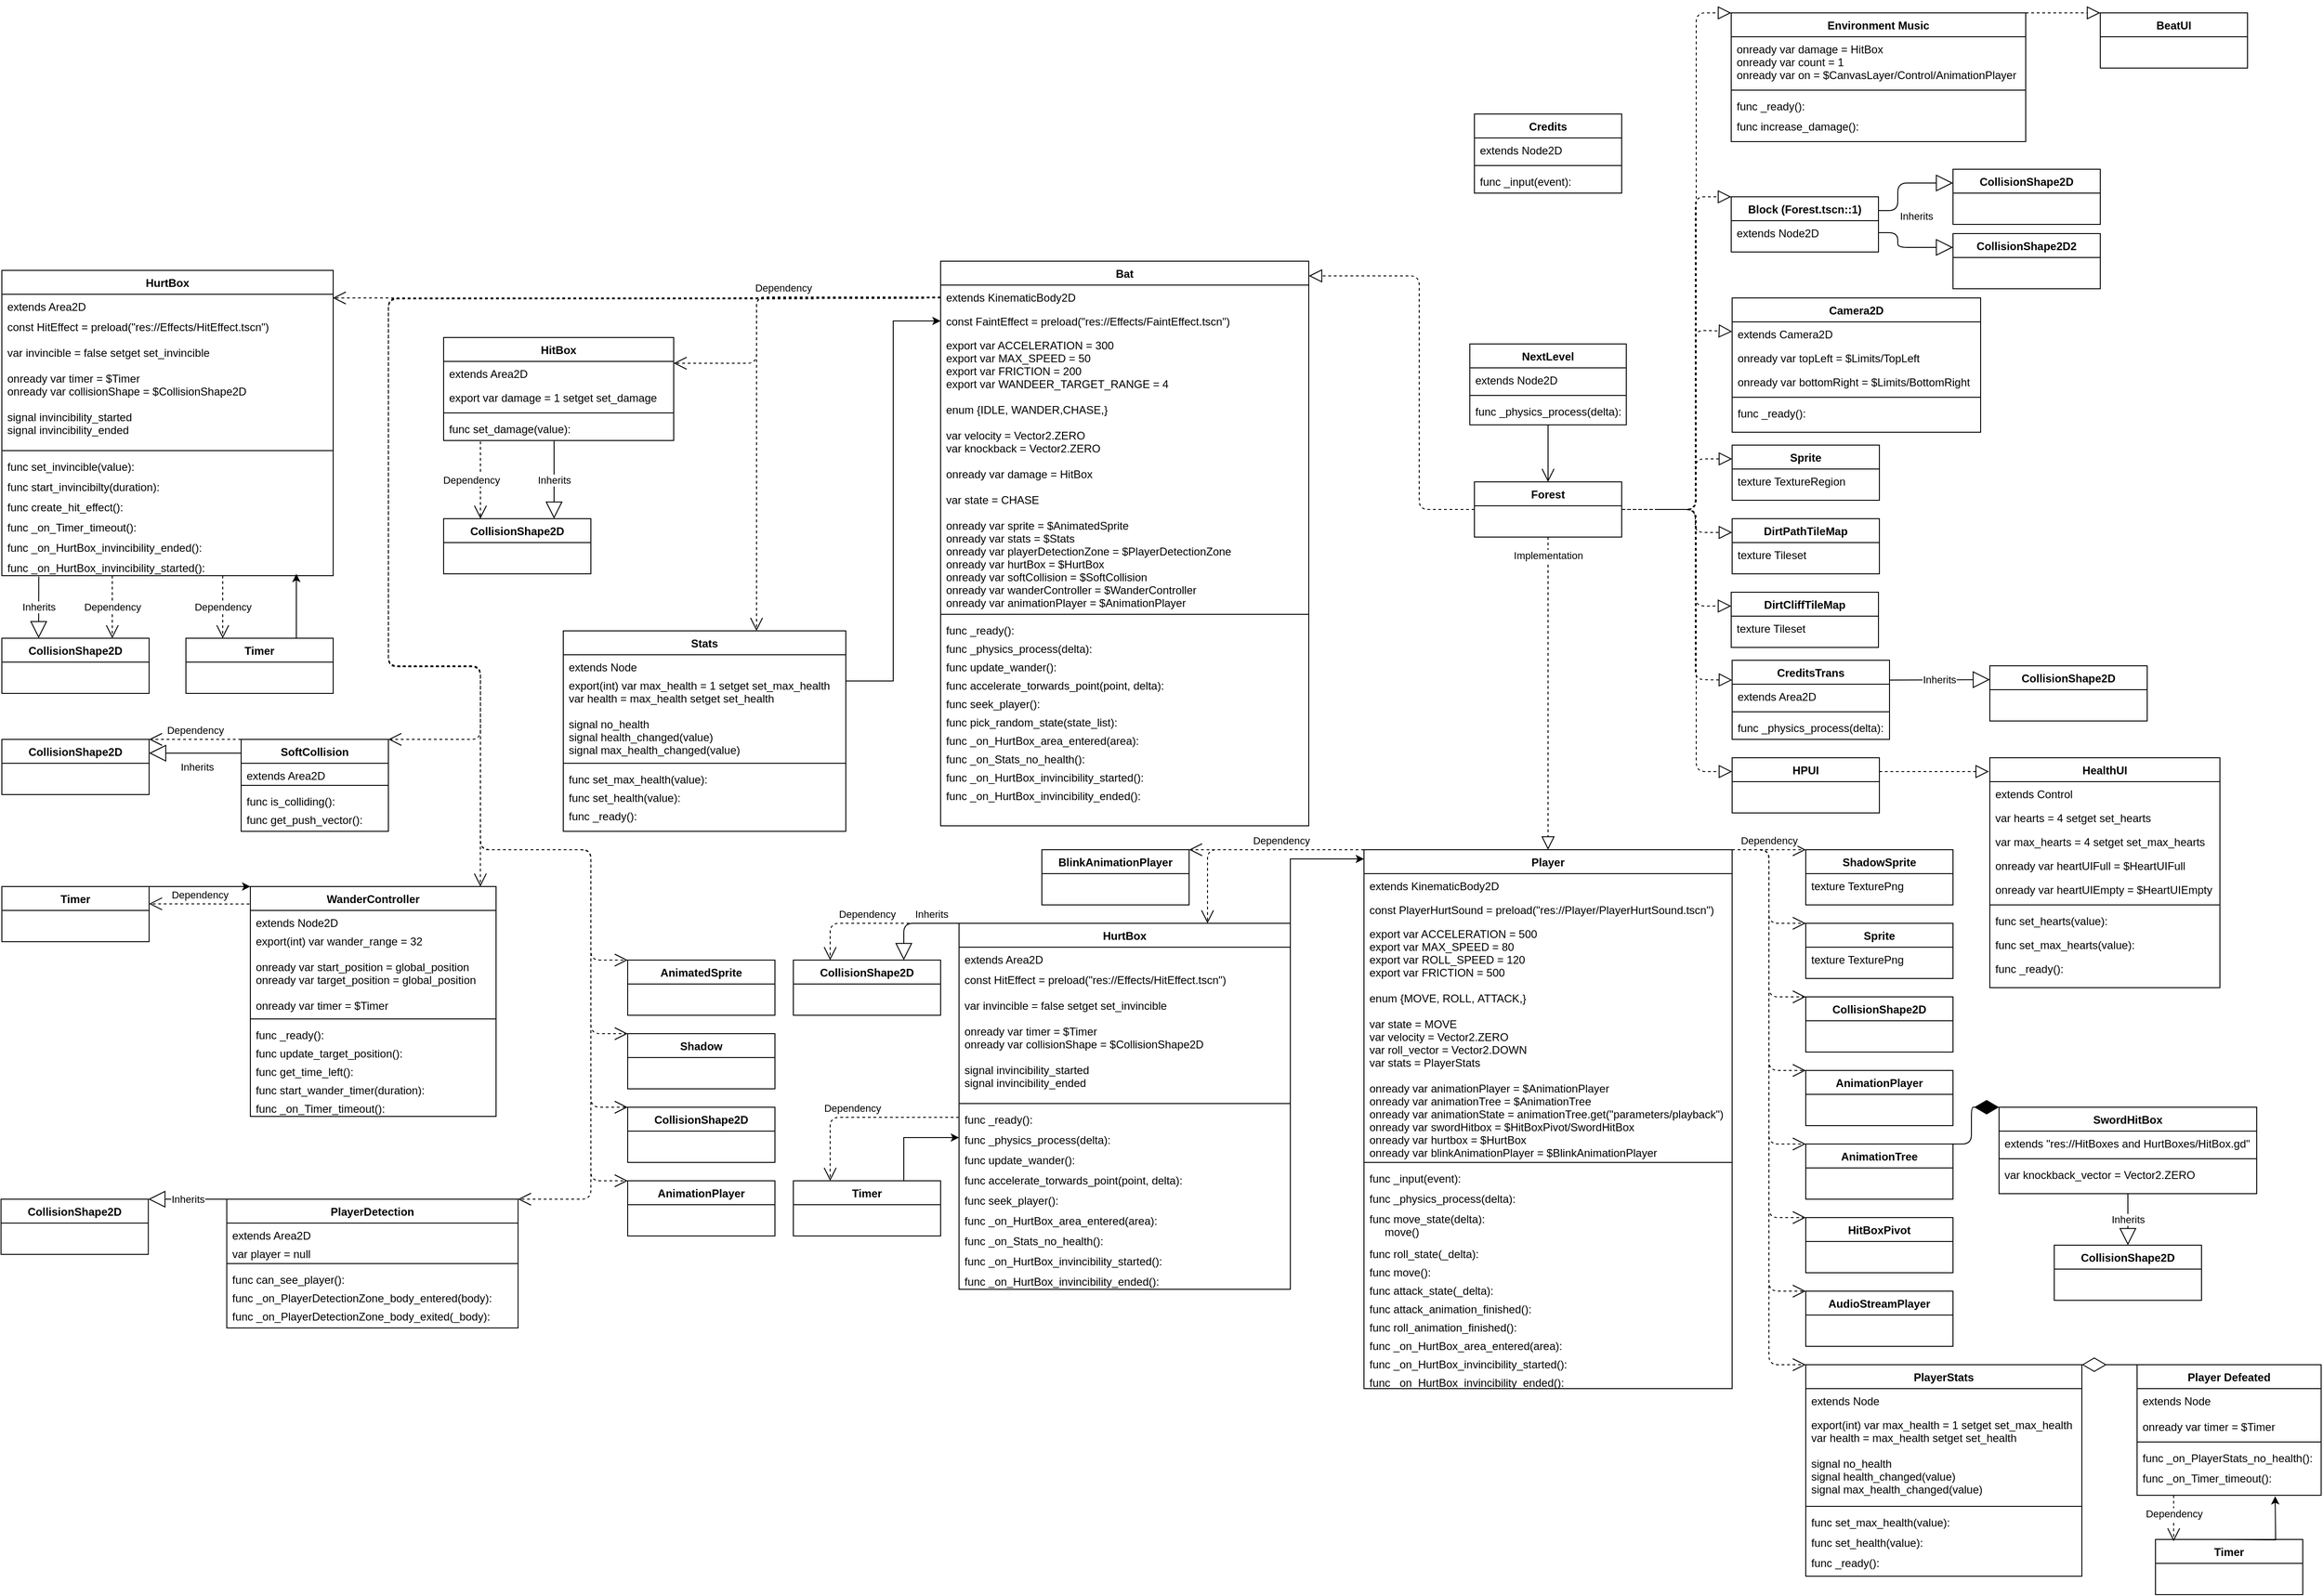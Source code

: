 <mxfile version="14.5.8" type="google"><diagram id="C5RBs43oDa-KdzZeNtuy" name="Page-1"><mxGraphModel dx="2756" dy="1619" grid="1" gridSize="10" guides="1" tooltips="1" connect="1" arrows="1" fold="1" page="1" pageScale="1" pageWidth="827" pageHeight="1169" math="0" shadow="0"><root><mxCell id="WIyWlLk6GJQsqaUBKTNV-0"/><mxCell id="WIyWlLk6GJQsqaUBKTNV-1" parent="WIyWlLk6GJQsqaUBKTNV-0"/><mxCell id="zkfFHV4jXpPFQw0GAbJ--0" value="NextLevel" style="swimlane;fontStyle=1;align=center;verticalAlign=top;childLayout=stackLayout;horizontal=1;startSize=26;horizontalStack=0;resizeParent=1;resizeLast=0;collapsible=1;marginBottom=0;rounded=0;shadow=0;strokeWidth=1;" parent="WIyWlLk6GJQsqaUBKTNV-1" vertex="1"><mxGeometry x="-45" y="90" width="170" height="88" as="geometry"><mxRectangle x="230" y="140" width="160" height="26" as="alternateBounds"/></mxGeometry></mxCell><mxCell id="zkfFHV4jXpPFQw0GAbJ--5" value="extends Node2D" style="text;align=left;verticalAlign=top;spacingLeft=4;spacingRight=4;overflow=hidden;rotatable=0;points=[[0,0.5],[1,0.5]];portConstraint=eastwest;" parent="zkfFHV4jXpPFQw0GAbJ--0" vertex="1"><mxGeometry y="26" width="170" height="26" as="geometry"/></mxCell><mxCell id="zkfFHV4jXpPFQw0GAbJ--4" value="" style="line;html=1;strokeWidth=1;align=left;verticalAlign=middle;spacingTop=-1;spacingLeft=3;spacingRight=3;rotatable=0;labelPosition=right;points=[];portConstraint=eastwest;" parent="zkfFHV4jXpPFQw0GAbJ--0" vertex="1"><mxGeometry y="52" width="170" height="8" as="geometry"/></mxCell><mxCell id="3JlZGBASSJz3k7sQToIc-29" value="func _physics_process(delta):" style="text;align=left;verticalAlign=top;spacingLeft=4;spacingRight=4;overflow=hidden;rotatable=0;points=[[0,0.5],[1,0.5]];portConstraint=eastwest;" parent="zkfFHV4jXpPFQw0GAbJ--0" vertex="1"><mxGeometry y="60" width="170" height="26" as="geometry"/></mxCell><mxCell id="zkfFHV4jXpPFQw0GAbJ--13" value="Sprite" style="swimlane;fontStyle=1;align=center;verticalAlign=top;childLayout=stackLayout;horizontal=1;startSize=26;horizontalStack=0;resizeParent=1;resizeLast=0;collapsible=1;marginBottom=0;rounded=0;shadow=0;strokeWidth=1;" parent="WIyWlLk6GJQsqaUBKTNV-1" vertex="1"><mxGeometry x="240" y="200" width="160" height="60" as="geometry"><mxRectangle x="340" y="380" width="170" height="26" as="alternateBounds"/></mxGeometry></mxCell><mxCell id="zkfFHV4jXpPFQw0GAbJ--14" value="texture TextureRegion" style="text;align=left;verticalAlign=top;spacingLeft=4;spacingRight=4;overflow=hidden;rotatable=0;points=[[0,0.5],[1,0.5]];portConstraint=eastwest;" parent="zkfFHV4jXpPFQw0GAbJ--13" vertex="1"><mxGeometry y="26" width="160" height="26" as="geometry"/></mxCell><mxCell id="zkfFHV4jXpPFQw0GAbJ--17" value="Camera2D" style="swimlane;fontStyle=1;align=center;verticalAlign=top;childLayout=stackLayout;horizontal=1;startSize=26;horizontalStack=0;resizeParent=1;resizeLast=0;collapsible=1;marginBottom=0;rounded=0;shadow=0;strokeWidth=1;" parent="WIyWlLk6GJQsqaUBKTNV-1" vertex="1"><mxGeometry x="240" y="40" width="270" height="146" as="geometry"><mxRectangle x="550" y="140" width="160" height="26" as="alternateBounds"/></mxGeometry></mxCell><mxCell id="zkfFHV4jXpPFQw0GAbJ--18" value="extends Camera2D" style="text;align=left;verticalAlign=top;spacingLeft=4;spacingRight=4;overflow=hidden;rotatable=0;points=[[0,0.5],[1,0.5]];portConstraint=eastwest;" parent="zkfFHV4jXpPFQw0GAbJ--17" vertex="1"><mxGeometry y="26" width="270" height="26" as="geometry"/></mxCell><mxCell id="3JlZGBASSJz3k7sQToIc-30" value="onready var topLeft = $Limits/TopLeft" style="text;align=left;verticalAlign=top;spacingLeft=4;spacingRight=4;overflow=hidden;rotatable=0;points=[[0,0.5],[1,0.5]];portConstraint=eastwest;" parent="zkfFHV4jXpPFQw0GAbJ--17" vertex="1"><mxGeometry y="52" width="270" height="26" as="geometry"/></mxCell><mxCell id="kMkn1bYu5hIkU79nvdW8-17" value="onready var bottomRight = $Limits/BottomRight" style="text;align=left;verticalAlign=top;spacingLeft=4;spacingRight=4;overflow=hidden;rotatable=0;points=[[0,0.5],[1,0.5]];portConstraint=eastwest;" parent="zkfFHV4jXpPFQw0GAbJ--17" vertex="1"><mxGeometry y="78" width="270" height="26" as="geometry"/></mxCell><mxCell id="zkfFHV4jXpPFQw0GAbJ--23" value="" style="line;html=1;strokeWidth=1;align=left;verticalAlign=middle;spacingTop=-1;spacingLeft=3;spacingRight=3;rotatable=0;labelPosition=right;points=[];portConstraint=eastwest;" parent="zkfFHV4jXpPFQw0GAbJ--17" vertex="1"><mxGeometry y="104" width="270" height="8" as="geometry"/></mxCell><mxCell id="zkfFHV4jXpPFQw0GAbJ--24" value="func _ready():" style="text;align=left;verticalAlign=top;spacingLeft=4;spacingRight=4;overflow=hidden;rotatable=0;points=[[0,0.5],[1,0.5]];portConstraint=eastwest;" parent="zkfFHV4jXpPFQw0GAbJ--17" vertex="1"><mxGeometry y="112" width="270" height="26" as="geometry"/></mxCell><mxCell id="kMkn1bYu5hIkU79nvdW8-6" value="Forest" style="swimlane;fontStyle=1;align=center;verticalAlign=top;childLayout=stackLayout;horizontal=1;startSize=26;horizontalStack=0;resizeParent=1;resizeLast=0;collapsible=1;marginBottom=0;rounded=0;shadow=0;strokeWidth=1;" parent="WIyWlLk6GJQsqaUBKTNV-1" vertex="1"><mxGeometry x="-40" y="240" width="160" height="60" as="geometry"><mxRectangle x="230" y="140" width="160" height="26" as="alternateBounds"/></mxGeometry></mxCell><mxCell id="kMkn1bYu5hIkU79nvdW8-15" value="" style="endArrow=open;endFill=1;endSize=12;html=1;entryX=0.5;entryY=0;entryDx=0;entryDy=0;exitX=0.5;exitY=1;exitDx=0;exitDy=0;" parent="WIyWlLk6GJQsqaUBKTNV-1" source="zkfFHV4jXpPFQw0GAbJ--0" target="kMkn1bYu5hIkU79nvdW8-6" edge="1"><mxGeometry width="160" relative="1" as="geometry"><mxPoint x="50" y="160" as="sourcePoint"/><mxPoint x="450" y="230" as="targetPoint"/></mxGeometry></mxCell><mxCell id="kMkn1bYu5hIkU79nvdW8-19" value="" style="endArrow=block;dashed=1;endFill=0;endSize=12;html=1;exitX=1;exitY=0.5;exitDx=0;exitDy=0;entryX=0;entryY=0.25;entryDx=0;entryDy=0;" parent="WIyWlLk6GJQsqaUBKTNV-1" source="kMkn1bYu5hIkU79nvdW8-6" target="zkfFHV4jXpPFQw0GAbJ--17" edge="1"><mxGeometry width="160" relative="1" as="geometry"><mxPoint x="290" y="230" as="sourcePoint"/><mxPoint x="450" y="230" as="targetPoint"/><Array as="points"><mxPoint x="200" y="270"/><mxPoint x="200" y="75"/></Array></mxGeometry></mxCell><mxCell id="kMkn1bYu5hIkU79nvdW8-21" value="DirtPathTileMap" style="swimlane;fontStyle=1;align=center;verticalAlign=top;childLayout=stackLayout;horizontal=1;startSize=26;horizontalStack=0;resizeParent=1;resizeLast=0;collapsible=1;marginBottom=0;rounded=0;shadow=0;strokeWidth=1;" parent="WIyWlLk6GJQsqaUBKTNV-1" vertex="1"><mxGeometry x="240" y="280" width="160" height="60" as="geometry"><mxRectangle x="340" y="380" width="170" height="26" as="alternateBounds"/></mxGeometry></mxCell><mxCell id="kMkn1bYu5hIkU79nvdW8-22" value="texture Tileset" style="text;align=left;verticalAlign=top;spacingLeft=4;spacingRight=4;overflow=hidden;rotatable=0;points=[[0,0.5],[1,0.5]];portConstraint=eastwest;" parent="kMkn1bYu5hIkU79nvdW8-21" vertex="1"><mxGeometry y="26" width="160" height="26" as="geometry"/></mxCell><mxCell id="kMkn1bYu5hIkU79nvdW8-23" value="DirtCliffTileMap" style="swimlane;fontStyle=1;align=center;verticalAlign=top;childLayout=stackLayout;horizontal=1;startSize=26;horizontalStack=0;resizeParent=1;resizeLast=0;collapsible=1;marginBottom=0;rounded=0;shadow=0;strokeWidth=1;" parent="WIyWlLk6GJQsqaUBKTNV-1" vertex="1"><mxGeometry x="239" y="360" width="160" height="60" as="geometry"><mxRectangle x="340" y="380" width="170" height="26" as="alternateBounds"/></mxGeometry></mxCell><mxCell id="kMkn1bYu5hIkU79nvdW8-24" value="texture Tileset" style="text;align=left;verticalAlign=top;spacingLeft=4;spacingRight=4;overflow=hidden;rotatable=0;points=[[0,0.5],[1,0.5]];portConstraint=eastwest;" parent="kMkn1bYu5hIkU79nvdW8-23" vertex="1"><mxGeometry y="26" width="160" height="26" as="geometry"/></mxCell><mxCell id="kMkn1bYu5hIkU79nvdW8-25" value="CreditsTrans" style="swimlane;fontStyle=1;align=center;verticalAlign=top;childLayout=stackLayout;horizontal=1;startSize=26;horizontalStack=0;resizeParent=1;resizeLast=0;collapsible=1;marginBottom=0;rounded=0;shadow=0;strokeWidth=1;" parent="WIyWlLk6GJQsqaUBKTNV-1" vertex="1"><mxGeometry x="240" y="434" width="171" height="86" as="geometry"><mxRectangle x="340" y="380" width="170" height="26" as="alternateBounds"/></mxGeometry></mxCell><mxCell id="kMkn1bYu5hIkU79nvdW8-26" value="extends Area2D" style="text;align=left;verticalAlign=top;spacingLeft=4;spacingRight=4;overflow=hidden;rotatable=0;points=[[0,0.5],[1,0.5]];portConstraint=eastwest;" parent="kMkn1bYu5hIkU79nvdW8-25" vertex="1"><mxGeometry y="26" width="171" height="26" as="geometry"/></mxCell><mxCell id="3JlZGBASSJz3k7sQToIc-32" value="" style="line;html=1;strokeWidth=1;align=left;verticalAlign=middle;spacingTop=-1;spacingLeft=3;spacingRight=3;rotatable=0;labelPosition=right;points=[];portConstraint=eastwest;" parent="kMkn1bYu5hIkU79nvdW8-25" vertex="1"><mxGeometry y="52" width="171" height="8" as="geometry"/></mxCell><mxCell id="3JlZGBASSJz3k7sQToIc-31" value="func _physics_process(delta):" style="text;align=left;verticalAlign=top;spacingLeft=4;spacingRight=4;overflow=hidden;rotatable=0;points=[[0,0.5],[1,0.5]];portConstraint=eastwest;" parent="kMkn1bYu5hIkU79nvdW8-25" vertex="1"><mxGeometry y="60" width="171" height="26" as="geometry"/></mxCell><mxCell id="kMkn1bYu5hIkU79nvdW8-27" value="HPUI" style="swimlane;fontStyle=1;align=center;verticalAlign=top;childLayout=stackLayout;horizontal=1;startSize=26;horizontalStack=0;resizeParent=1;resizeLast=0;collapsible=1;marginBottom=0;rounded=0;shadow=0;strokeWidth=1;" parent="WIyWlLk6GJQsqaUBKTNV-1" vertex="1"><mxGeometry x="240" y="540" width="160" height="60" as="geometry"><mxRectangle x="340" y="380" width="170" height="26" as="alternateBounds"/></mxGeometry></mxCell><mxCell id="kMkn1bYu5hIkU79nvdW8-30" value="CollisionShape2D" style="swimlane;fontStyle=1;align=center;verticalAlign=top;childLayout=stackLayout;horizontal=1;startSize=26;horizontalStack=0;resizeParent=1;resizeLast=0;collapsible=1;marginBottom=0;rounded=0;shadow=0;strokeWidth=1;" parent="WIyWlLk6GJQsqaUBKTNV-1" vertex="1"><mxGeometry x="520" y="440" width="171" height="60" as="geometry"><mxRectangle x="340" y="380" width="170" height="26" as="alternateBounds"/></mxGeometry></mxCell><mxCell id="kMkn1bYu5hIkU79nvdW8-32" value="Inherits" style="endArrow=block;endSize=16;endFill=0;html=1;entryX=0;entryY=0.25;entryDx=0;entryDy=0;exitX=1;exitY=0.25;exitDx=0;exitDy=0;" parent="WIyWlLk6GJQsqaUBKTNV-1" source="kMkn1bYu5hIkU79nvdW8-25" target="kMkn1bYu5hIkU79nvdW8-30" edge="1"><mxGeometry width="160" relative="1" as="geometry"><mxPoint x="290" y="430" as="sourcePoint"/><mxPoint x="450" y="430" as="targetPoint"/></mxGeometry></mxCell><mxCell id="kMkn1bYu5hIkU79nvdW8-39" value="HealthUI" style="swimlane;fontStyle=1;align=center;verticalAlign=top;childLayout=stackLayout;horizontal=1;startSize=26;horizontalStack=0;resizeParent=1;resizeLast=0;collapsible=1;marginBottom=0;rounded=0;shadow=0;strokeWidth=1;" parent="WIyWlLk6GJQsqaUBKTNV-1" vertex="1"><mxGeometry x="520" y="540" width="250" height="250" as="geometry"><mxRectangle x="340" y="380" width="170" height="26" as="alternateBounds"/></mxGeometry></mxCell><mxCell id="kMkn1bYu5hIkU79nvdW8-40" value="extends Control" style="text;align=left;verticalAlign=top;spacingLeft=4;spacingRight=4;overflow=hidden;rotatable=0;points=[[0,0.5],[1,0.5]];portConstraint=eastwest;" parent="kMkn1bYu5hIkU79nvdW8-39" vertex="1"><mxGeometry y="26" width="250" height="26" as="geometry"/></mxCell><mxCell id="3JlZGBASSJz3k7sQToIc-33" value="var hearts = 4 setget set_hearts" style="text;align=left;verticalAlign=top;spacingLeft=4;spacingRight=4;overflow=hidden;rotatable=0;points=[[0,0.5],[1,0.5]];portConstraint=eastwest;" parent="kMkn1bYu5hIkU79nvdW8-39" vertex="1"><mxGeometry y="52" width="250" height="26" as="geometry"/></mxCell><mxCell id="kMkn1bYu5hIkU79nvdW8-42" value="var max_hearts = 4 setget set_max_hearts" style="text;align=left;verticalAlign=top;spacingLeft=4;spacingRight=4;overflow=hidden;rotatable=0;points=[[0,0.5],[1,0.5]];portConstraint=eastwest;" parent="kMkn1bYu5hIkU79nvdW8-39" vertex="1"><mxGeometry y="78" width="250" height="26" as="geometry"/></mxCell><mxCell id="kMkn1bYu5hIkU79nvdW8-43" value="onready var heartUIFull = $HeartUIFull" style="text;align=left;verticalAlign=top;spacingLeft=4;spacingRight=4;overflow=hidden;rotatable=0;points=[[0,0.5],[1,0.5]];portConstraint=eastwest;" parent="kMkn1bYu5hIkU79nvdW8-39" vertex="1"><mxGeometry y="104" width="250" height="26" as="geometry"/></mxCell><mxCell id="kMkn1bYu5hIkU79nvdW8-44" value="onready var heartUIEmpty = $HeartUIEmpty" style="text;align=left;verticalAlign=top;spacingLeft=4;spacingRight=4;overflow=hidden;rotatable=0;points=[[0,0.5],[1,0.5]];portConstraint=eastwest;" parent="kMkn1bYu5hIkU79nvdW8-39" vertex="1"><mxGeometry y="130" width="250" height="26" as="geometry"/></mxCell><mxCell id="kMkn1bYu5hIkU79nvdW8-46" value="" style="line;html=1;strokeWidth=1;align=left;verticalAlign=middle;spacingTop=-1;spacingLeft=3;spacingRight=3;rotatable=0;labelPosition=right;points=[];portConstraint=eastwest;" parent="kMkn1bYu5hIkU79nvdW8-39" vertex="1"><mxGeometry y="156" width="250" height="8" as="geometry"/></mxCell><mxCell id="kMkn1bYu5hIkU79nvdW8-45" value="func set_hearts(value):" style="text;align=left;verticalAlign=top;spacingLeft=4;spacingRight=4;overflow=hidden;rotatable=0;points=[[0,0.5],[1,0.5]];portConstraint=eastwest;" parent="kMkn1bYu5hIkU79nvdW8-39" vertex="1"><mxGeometry y="164" width="250" height="26" as="geometry"/></mxCell><mxCell id="kMkn1bYu5hIkU79nvdW8-47" value="func set_max_hearts(value):" style="text;align=left;verticalAlign=top;spacingLeft=4;spacingRight=4;overflow=hidden;rotatable=0;points=[[0,0.5],[1,0.5]];portConstraint=eastwest;" parent="kMkn1bYu5hIkU79nvdW8-39" vertex="1"><mxGeometry y="190" width="250" height="26" as="geometry"/></mxCell><mxCell id="kMkn1bYu5hIkU79nvdW8-48" value="func _ready():" style="text;align=left;verticalAlign=top;spacingLeft=4;spacingRight=4;overflow=hidden;rotatable=0;points=[[0,0.5],[1,0.5]];portConstraint=eastwest;" parent="kMkn1bYu5hIkU79nvdW8-39" vertex="1"><mxGeometry y="216" width="250" height="26" as="geometry"/></mxCell><mxCell id="kMkn1bYu5hIkU79nvdW8-49" value="" style="endArrow=block;dashed=1;endFill=0;endSize=12;html=1;exitX=1;exitY=0.25;exitDx=0;exitDy=0;entryX=-0.004;entryY=0.06;entryDx=0;entryDy=0;entryPerimeter=0;" parent="WIyWlLk6GJQsqaUBKTNV-1" source="kMkn1bYu5hIkU79nvdW8-27" target="kMkn1bYu5hIkU79nvdW8-39" edge="1"><mxGeometry width="160" relative="1" as="geometry"><mxPoint x="334.5" y="792" as="sourcePoint"/><mxPoint x="413.5" y="622" as="targetPoint"/><Array as="points"/></mxGeometry></mxCell><mxCell id="kMkn1bYu5hIkU79nvdW8-50" value="" style="endArrow=block;dashed=1;endFill=0;endSize=12;html=1;exitX=1;exitY=0.5;exitDx=0;exitDy=0;entryX=0;entryY=0.25;entryDx=0;entryDy=0;" parent="WIyWlLk6GJQsqaUBKTNV-1" source="kMkn1bYu5hIkU79nvdW8-6" target="zkfFHV4jXpPFQw0GAbJ--13" edge="1"><mxGeometry width="160" relative="1" as="geometry"><mxPoint x="170" y="280" as="sourcePoint"/><mxPoint x="249" y="110" as="targetPoint"/><Array as="points"><mxPoint x="200" y="270"/><mxPoint x="200" y="215"/></Array></mxGeometry></mxCell><mxCell id="kMkn1bYu5hIkU79nvdW8-51" value="" style="endArrow=block;dashed=1;endFill=0;endSize=12;html=1;exitX=1;exitY=0.5;exitDx=0;exitDy=0;entryX=0;entryY=0.25;entryDx=0;entryDy=0;" parent="WIyWlLk6GJQsqaUBKTNV-1" source="kMkn1bYu5hIkU79nvdW8-6" target="kMkn1bYu5hIkU79nvdW8-21" edge="1"><mxGeometry width="160" relative="1" as="geometry"><mxPoint x="180" y="290" as="sourcePoint"/><mxPoint x="259" y="120" as="targetPoint"/><Array as="points"><mxPoint x="200" y="270"/><mxPoint x="200" y="295"/></Array></mxGeometry></mxCell><mxCell id="kMkn1bYu5hIkU79nvdW8-52" value="" style="endArrow=block;dashed=1;endFill=0;endSize=12;html=1;exitX=1;exitY=0.5;exitDx=0;exitDy=0;entryX=0;entryY=0.25;entryDx=0;entryDy=0;" parent="WIyWlLk6GJQsqaUBKTNV-1" target="kMkn1bYu5hIkU79nvdW8-23" edge="1"><mxGeometry width="160" relative="1" as="geometry"><mxPoint x="160" y="270" as="sourcePoint"/><mxPoint x="240" y="295" as="targetPoint"/><Array as="points"><mxPoint x="200" y="270"/><mxPoint x="200" y="375"/></Array></mxGeometry></mxCell><mxCell id="kMkn1bYu5hIkU79nvdW8-53" value="" style="endArrow=block;dashed=1;endFill=0;endSize=12;html=1;exitX=1;exitY=0.5;exitDx=0;exitDy=0;entryX=0;entryY=0.25;entryDx=0;entryDy=0;" parent="WIyWlLk6GJQsqaUBKTNV-1" target="kMkn1bYu5hIkU79nvdW8-25" edge="1"><mxGeometry width="160" relative="1" as="geometry"><mxPoint x="160" y="270" as="sourcePoint"/><mxPoint x="239" y="375" as="targetPoint"/><Array as="points"><mxPoint x="200" y="270"/><mxPoint x="200" y="455"/></Array></mxGeometry></mxCell><mxCell id="kMkn1bYu5hIkU79nvdW8-54" value="" style="endArrow=block;dashed=1;endFill=0;endSize=12;html=1;exitX=1;exitY=0.5;exitDx=0;exitDy=0;entryX=0;entryY=0.25;entryDx=0;entryDy=0;" parent="WIyWlLk6GJQsqaUBKTNV-1" target="kMkn1bYu5hIkU79nvdW8-27" edge="1"><mxGeometry width="160" relative="1" as="geometry"><mxPoint x="161" y="270" as="sourcePoint"/><mxPoint x="240" y="455" as="targetPoint"/><Array as="points"><mxPoint x="201" y="270"/><mxPoint x="201" y="555"/></Array></mxGeometry></mxCell><mxCell id="kMkn1bYu5hIkU79nvdW8-55" value="Player" style="swimlane;fontStyle=1;align=center;verticalAlign=top;childLayout=stackLayout;horizontal=1;startSize=26;horizontalStack=0;resizeParent=1;resizeLast=0;collapsible=1;marginBottom=0;rounded=0;shadow=0;strokeWidth=1;" parent="WIyWlLk6GJQsqaUBKTNV-1" vertex="1"><mxGeometry x="-160" y="640" width="400" height="586" as="geometry"><mxRectangle x="230" y="140" width="160" height="26" as="alternateBounds"/></mxGeometry></mxCell><mxCell id="kMkn1bYu5hIkU79nvdW8-57" value="extends KinematicBody2D" style="text;align=left;verticalAlign=top;spacingLeft=4;spacingRight=4;overflow=hidden;rotatable=0;points=[[0,0.5],[1,0.5]];portConstraint=eastwest;" parent="kMkn1bYu5hIkU79nvdW8-55" vertex="1"><mxGeometry y="26" width="400" height="26" as="geometry"/></mxCell><mxCell id="3JlZGBASSJz3k7sQToIc-34" value="const PlayerHurtSound = preload(&quot;res://Player/PlayerHurtSound.tscn&quot;)" style="text;align=left;verticalAlign=top;spacingLeft=4;spacingRight=4;overflow=hidden;rotatable=0;points=[[0,0.5],[1,0.5]];portConstraint=eastwest;" parent="kMkn1bYu5hIkU79nvdW8-55" vertex="1"><mxGeometry y="52" width="400" height="26" as="geometry"/></mxCell><mxCell id="kMkn1bYu5hIkU79nvdW8-65" value="export var ACCELERATION = 500&#10;export var MAX_SPEED = 80&#10;export var ROLL_SPEED = 120&#10;export var FRICTION = 500&#10;&#10;enum {MOVE, ROLL, ATTACK,}&#10;&#10;var state = MOVE&#10;var velocity = Vector2.ZERO&#10;var roll_vector = Vector2.DOWN&#10;var stats = PlayerStats &#10;&#10;onready var animationPlayer = $AnimationPlayer&#10;onready var animationTree = $AnimationTree&#10;onready var animationState = animationTree.get(&quot;parameters/playback&quot;)&#10;onready var swordHitbox = $HitBoxPivot/SwordHitBox&#10;onready var hurtbox = $HurtBox&#10;onready var blinkAnimationPlayer = $BlinkAnimationPlayer" style="text;align=left;verticalAlign=top;spacingLeft=4;spacingRight=4;overflow=hidden;rotatable=0;points=[[0,0.5],[1,0.5]];portConstraint=eastwest;" parent="kMkn1bYu5hIkU79nvdW8-55" vertex="1"><mxGeometry y="78" width="400" height="258" as="geometry"/></mxCell><mxCell id="kMkn1bYu5hIkU79nvdW8-56" value="" style="line;html=1;strokeWidth=1;align=left;verticalAlign=middle;spacingTop=-1;spacingLeft=3;spacingRight=3;rotatable=0;labelPosition=right;points=[];portConstraint=eastwest;" parent="kMkn1bYu5hIkU79nvdW8-55" vertex="1"><mxGeometry y="336" width="400" height="8" as="geometry"/></mxCell><mxCell id="kMkn1bYu5hIkU79nvdW8-58" value="func _input(event):" style="text;align=left;verticalAlign=top;spacingLeft=4;spacingRight=4;overflow=hidden;rotatable=0;points=[[0,0.5],[1,0.5]];portConstraint=eastwest;" parent="kMkn1bYu5hIkU79nvdW8-55" vertex="1"><mxGeometry y="344" width="400" height="22" as="geometry"/></mxCell><mxCell id="kMkn1bYu5hIkU79nvdW8-66" value="func _physics_process(delta):" style="text;align=left;verticalAlign=top;spacingLeft=4;spacingRight=4;overflow=hidden;rotatable=0;points=[[0,0.5],[1,0.5]];portConstraint=eastwest;" parent="kMkn1bYu5hIkU79nvdW8-55" vertex="1"><mxGeometry y="366" width="400" height="22" as="geometry"/></mxCell><mxCell id="kMkn1bYu5hIkU79nvdW8-67" value="func move_state(delta):&#10;     move()" style="text;align=left;verticalAlign=top;spacingLeft=4;spacingRight=4;overflow=hidden;rotatable=0;points=[[0,0.5],[1,0.5]];portConstraint=eastwest;" parent="kMkn1bYu5hIkU79nvdW8-55" vertex="1"><mxGeometry y="388" width="400" height="38" as="geometry"/></mxCell><mxCell id="kMkn1bYu5hIkU79nvdW8-68" value="func roll_state(_delta):" style="text;align=left;verticalAlign=top;spacingLeft=4;spacingRight=4;overflow=hidden;rotatable=0;points=[[0,0.5],[1,0.5]];portConstraint=eastwest;" parent="kMkn1bYu5hIkU79nvdW8-55" vertex="1"><mxGeometry y="426" width="400" height="20" as="geometry"/></mxCell><mxCell id="kMkn1bYu5hIkU79nvdW8-69" value="func move():" style="text;align=left;verticalAlign=top;spacingLeft=4;spacingRight=4;overflow=hidden;rotatable=0;points=[[0,0.5],[1,0.5]];portConstraint=eastwest;" parent="kMkn1bYu5hIkU79nvdW8-55" vertex="1"><mxGeometry y="446" width="400" height="20" as="geometry"/></mxCell><mxCell id="kMkn1bYu5hIkU79nvdW8-70" value="func attack_state(_delta):" style="text;align=left;verticalAlign=top;spacingLeft=4;spacingRight=4;overflow=hidden;rotatable=0;points=[[0,0.5],[1,0.5]];portConstraint=eastwest;" parent="kMkn1bYu5hIkU79nvdW8-55" vertex="1"><mxGeometry y="466" width="400" height="20" as="geometry"/></mxCell><mxCell id="kMkn1bYu5hIkU79nvdW8-71" value="func attack_animation_finished():" style="text;align=left;verticalAlign=top;spacingLeft=4;spacingRight=4;overflow=hidden;rotatable=0;points=[[0,0.5],[1,0.5]];portConstraint=eastwest;" parent="kMkn1bYu5hIkU79nvdW8-55" vertex="1"><mxGeometry y="486" width="400" height="20" as="geometry"/></mxCell><mxCell id="kMkn1bYu5hIkU79nvdW8-72" value="func roll_animation_finished():" style="text;align=left;verticalAlign=top;spacingLeft=4;spacingRight=4;overflow=hidden;rotatable=0;points=[[0,0.5],[1,0.5]];portConstraint=eastwest;" parent="kMkn1bYu5hIkU79nvdW8-55" vertex="1"><mxGeometry y="506" width="400" height="20" as="geometry"/></mxCell><mxCell id="kMkn1bYu5hIkU79nvdW8-73" value="func _on_HurtBox_area_entered(area):" style="text;align=left;verticalAlign=top;spacingLeft=4;spacingRight=4;overflow=hidden;rotatable=0;points=[[0,0.5],[1,0.5]];portConstraint=eastwest;" parent="kMkn1bYu5hIkU79nvdW8-55" vertex="1"><mxGeometry y="526" width="400" height="20" as="geometry"/></mxCell><mxCell id="kMkn1bYu5hIkU79nvdW8-74" value="func _on_HurtBox_invincibility_started():" style="text;align=left;verticalAlign=top;spacingLeft=4;spacingRight=4;overflow=hidden;rotatable=0;points=[[0,0.5],[1,0.5]];portConstraint=eastwest;" parent="kMkn1bYu5hIkU79nvdW8-55" vertex="1"><mxGeometry y="546" width="400" height="20" as="geometry"/></mxCell><mxCell id="kMkn1bYu5hIkU79nvdW8-75" value="func _on_HurtBox_invincibility_ended():" style="text;align=left;verticalAlign=top;spacingLeft=4;spacingRight=4;overflow=hidden;rotatable=0;points=[[0,0.5],[1,0.5]];portConstraint=eastwest;" parent="kMkn1bYu5hIkU79nvdW8-55" vertex="1"><mxGeometry y="566" width="400" height="20" as="geometry"/></mxCell><mxCell id="kMkn1bYu5hIkU79nvdW8-76" value="ShadowSprite" style="swimlane;fontStyle=1;align=center;verticalAlign=top;childLayout=stackLayout;horizontal=1;startSize=26;horizontalStack=0;resizeParent=1;resizeLast=0;collapsible=1;marginBottom=0;rounded=0;shadow=0;strokeWidth=1;" parent="WIyWlLk6GJQsqaUBKTNV-1" vertex="1"><mxGeometry x="320" y="640" width="160" height="60" as="geometry"><mxRectangle x="340" y="380" width="170" height="26" as="alternateBounds"/></mxGeometry></mxCell><mxCell id="kMkn1bYu5hIkU79nvdW8-77" value="texture TexturePng" style="text;align=left;verticalAlign=top;spacingLeft=4;spacingRight=4;overflow=hidden;rotatable=0;points=[[0,0.5],[1,0.5]];portConstraint=eastwest;" parent="kMkn1bYu5hIkU79nvdW8-76" vertex="1"><mxGeometry y="26" width="160" height="26" as="geometry"/></mxCell><mxCell id="kMkn1bYu5hIkU79nvdW8-78" value="Sprite" style="swimlane;fontStyle=1;align=center;verticalAlign=top;childLayout=stackLayout;horizontal=1;startSize=26;horizontalStack=0;resizeParent=1;resizeLast=0;collapsible=1;marginBottom=0;rounded=0;shadow=0;strokeWidth=1;" parent="WIyWlLk6GJQsqaUBKTNV-1" vertex="1"><mxGeometry x="320" y="720" width="160" height="60" as="geometry"><mxRectangle x="340" y="380" width="170" height="26" as="alternateBounds"/></mxGeometry></mxCell><mxCell id="kMkn1bYu5hIkU79nvdW8-79" value="texture TexturePng" style="text;align=left;verticalAlign=top;spacingLeft=4;spacingRight=4;overflow=hidden;rotatable=0;points=[[0,0.5],[1,0.5]];portConstraint=eastwest;" parent="kMkn1bYu5hIkU79nvdW8-78" vertex="1"><mxGeometry y="26" width="160" height="26" as="geometry"/></mxCell><mxCell id="kMkn1bYu5hIkU79nvdW8-80" value="CollisionShape2D" style="swimlane;fontStyle=1;align=center;verticalAlign=top;childLayout=stackLayout;horizontal=1;startSize=26;horizontalStack=0;resizeParent=1;resizeLast=0;collapsible=1;marginBottom=0;rounded=0;shadow=0;strokeWidth=1;" parent="WIyWlLk6GJQsqaUBKTNV-1" vertex="1"><mxGeometry x="320" y="800" width="160" height="60" as="geometry"><mxRectangle x="340" y="380" width="170" height="26" as="alternateBounds"/></mxGeometry></mxCell><mxCell id="kMkn1bYu5hIkU79nvdW8-82" value="AnimationPlayer" style="swimlane;fontStyle=1;align=center;verticalAlign=top;childLayout=stackLayout;horizontal=1;startSize=26;horizontalStack=0;resizeParent=1;resizeLast=0;collapsible=1;marginBottom=0;rounded=0;shadow=0;strokeWidth=1;" parent="WIyWlLk6GJQsqaUBKTNV-1" vertex="1"><mxGeometry x="320" y="880" width="160" height="60" as="geometry"><mxRectangle x="340" y="380" width="170" height="26" as="alternateBounds"/></mxGeometry></mxCell><mxCell id="kMkn1bYu5hIkU79nvdW8-83" value="AnimationTree" style="swimlane;fontStyle=1;align=center;verticalAlign=top;childLayout=stackLayout;horizontal=1;startSize=26;horizontalStack=0;resizeParent=1;resizeLast=0;collapsible=1;marginBottom=0;rounded=0;shadow=0;strokeWidth=1;" parent="WIyWlLk6GJQsqaUBKTNV-1" vertex="1"><mxGeometry x="320" y="960" width="160" height="60" as="geometry"><mxRectangle x="340" y="380" width="170" height="26" as="alternateBounds"/></mxGeometry></mxCell><mxCell id="kMkn1bYu5hIkU79nvdW8-84" value="HitBoxPivot" style="swimlane;fontStyle=1;align=center;verticalAlign=top;childLayout=stackLayout;horizontal=1;startSize=26;horizontalStack=0;resizeParent=1;resizeLast=0;collapsible=1;marginBottom=0;rounded=0;shadow=0;strokeWidth=1;" parent="WIyWlLk6GJQsqaUBKTNV-1" vertex="1"><mxGeometry x="320" y="1040" width="160" height="60" as="geometry"><mxRectangle x="340" y="380" width="170" height="26" as="alternateBounds"/></mxGeometry></mxCell><mxCell id="kMkn1bYu5hIkU79nvdW8-85" value="SwordHitBox" style="swimlane;fontStyle=1;align=center;verticalAlign=top;childLayout=stackLayout;horizontal=1;startSize=26;horizontalStack=0;resizeParent=1;resizeLast=0;collapsible=1;marginBottom=0;rounded=0;shadow=0;strokeWidth=1;" parent="WIyWlLk6GJQsqaUBKTNV-1" vertex="1"><mxGeometry x="530" y="920" width="280" height="94" as="geometry"><mxRectangle x="340" y="380" width="170" height="26" as="alternateBounds"/></mxGeometry></mxCell><mxCell id="kMkn1bYu5hIkU79nvdW8-88" value="extends &quot;res://HitBoxes and HurtBoxes/HitBox.gd&quot;" style="text;align=left;verticalAlign=top;spacingLeft=4;spacingRight=4;overflow=hidden;rotatable=0;points=[[0,0.5],[1,0.5]];portConstraint=eastwest;" parent="kMkn1bYu5hIkU79nvdW8-85" vertex="1"><mxGeometry y="26" width="280" height="26" as="geometry"/></mxCell><mxCell id="3JlZGBASSJz3k7sQToIc-36" value="" style="line;html=1;strokeWidth=1;align=left;verticalAlign=middle;spacingTop=-1;spacingLeft=3;spacingRight=3;rotatable=0;labelPosition=right;points=[];portConstraint=eastwest;" parent="kMkn1bYu5hIkU79nvdW8-85" vertex="1"><mxGeometry y="52" width="280" height="8" as="geometry"/></mxCell><mxCell id="3JlZGBASSJz3k7sQToIc-35" value="var knockback_vector = Vector2.ZERO" style="text;align=left;verticalAlign=top;spacingLeft=4;spacingRight=4;overflow=hidden;rotatable=0;points=[[0,0.5],[1,0.5]];portConstraint=eastwest;" parent="kMkn1bYu5hIkU79nvdW8-85" vertex="1"><mxGeometry y="60" width="280" height="26" as="geometry"/></mxCell><mxCell id="kMkn1bYu5hIkU79nvdW8-86" value="CollisionShape2D" style="swimlane;fontStyle=1;align=center;verticalAlign=top;childLayout=stackLayout;horizontal=1;startSize=26;horizontalStack=0;resizeParent=1;resizeLast=0;collapsible=1;marginBottom=0;rounded=0;shadow=0;strokeWidth=1;" parent="WIyWlLk6GJQsqaUBKTNV-1" vertex="1"><mxGeometry x="590" y="1070" width="160" height="60" as="geometry"><mxRectangle x="340" y="380" width="170" height="26" as="alternateBounds"/></mxGeometry></mxCell><mxCell id="kMkn1bYu5hIkU79nvdW8-89" value="Inherits" style="endArrow=block;endSize=16;endFill=0;html=1;entryX=0.5;entryY=0;entryDx=0;entryDy=0;exitX=0.5;exitY=1;exitDx=0;exitDy=0;" parent="WIyWlLk6GJQsqaUBKTNV-1" source="kMkn1bYu5hIkU79nvdW8-85" target="kMkn1bYu5hIkU79nvdW8-86" edge="1"><mxGeometry width="160" relative="1" as="geometry"><mxPoint x="623" y="1140" as="sourcePoint"/><mxPoint x="733" y="1140" as="targetPoint"/></mxGeometry></mxCell><mxCell id="kMkn1bYu5hIkU79nvdW8-90" value="HurtBox" style="swimlane;fontStyle=1;align=center;verticalAlign=top;childLayout=stackLayout;horizontal=1;startSize=26;horizontalStack=0;resizeParent=1;resizeLast=0;collapsible=1;marginBottom=0;rounded=0;shadow=0;strokeWidth=1;" parent="WIyWlLk6GJQsqaUBKTNV-1" vertex="1"><mxGeometry x="-600" y="720" width="360" height="398" as="geometry"><mxRectangle x="340" y="380" width="170" height="26" as="alternateBounds"/></mxGeometry></mxCell><mxCell id="3JlZGBASSJz3k7sQToIc-37" value="extends Area2D" style="text;align=left;verticalAlign=top;spacingLeft=4;spacingRight=4;overflow=hidden;rotatable=0;points=[[0,0.5],[1,0.5]];portConstraint=eastwest;" parent="kMkn1bYu5hIkU79nvdW8-90" vertex="1"><mxGeometry y="26" width="360" height="22" as="geometry"/></mxCell><mxCell id="kMkn1bYu5hIkU79nvdW8-91" value="const HitEffect = preload(&quot;res://Effects/HitEffect.tscn&quot;)&#10;&#10;var invincible = false setget set_invincible&#10;&#10;onready var timer = $Timer&#10;onready var collisionShape = $CollisionShape2D&#10;&#10;signal invincibility_started&#10;signal invincibility_ended" style="text;align=left;verticalAlign=top;spacingLeft=4;spacingRight=4;overflow=hidden;rotatable=0;points=[[0,0.5],[1,0.5]];portConstraint=eastwest;" parent="kMkn1bYu5hIkU79nvdW8-90" vertex="1"><mxGeometry y="48" width="360" height="144" as="geometry"/></mxCell><mxCell id="kMkn1bYu5hIkU79nvdW8-92" value="" style="line;html=1;strokeWidth=1;align=left;verticalAlign=middle;spacingTop=-1;spacingLeft=3;spacingRight=3;rotatable=0;labelPosition=right;points=[];portConstraint=eastwest;" parent="kMkn1bYu5hIkU79nvdW8-90" vertex="1"><mxGeometry y="192" width="360" height="8" as="geometry"/></mxCell><mxCell id="kMkn1bYu5hIkU79nvdW8-93" value="func _ready():" style="text;align=left;verticalAlign=top;spacingLeft=4;spacingRight=4;overflow=hidden;rotatable=0;points=[[0,0.5],[1,0.5]];portConstraint=eastwest;" parent="kMkn1bYu5hIkU79nvdW8-90" vertex="1"><mxGeometry y="200" width="360" height="22" as="geometry"/></mxCell><mxCell id="kMkn1bYu5hIkU79nvdW8-94" value="func _physics_process(delta):" style="text;align=left;verticalAlign=top;spacingLeft=4;spacingRight=4;overflow=hidden;rotatable=0;points=[[0,0.5],[1,0.5]];portConstraint=eastwest;" parent="kMkn1bYu5hIkU79nvdW8-90" vertex="1"><mxGeometry y="222" width="360" height="22" as="geometry"/></mxCell><mxCell id="kMkn1bYu5hIkU79nvdW8-95" value="func update_wander():" style="text;align=left;verticalAlign=top;spacingLeft=4;spacingRight=4;overflow=hidden;rotatable=0;points=[[0,0.5],[1,0.5]];portConstraint=eastwest;" parent="kMkn1bYu5hIkU79nvdW8-90" vertex="1"><mxGeometry y="244" width="360" height="22" as="geometry"/></mxCell><mxCell id="kMkn1bYu5hIkU79nvdW8-97" value="func accelerate_torwards_point(point, delta):" style="text;align=left;verticalAlign=top;spacingLeft=4;spacingRight=4;overflow=hidden;rotatable=0;points=[[0,0.5],[1,0.5]];portConstraint=eastwest;" parent="kMkn1bYu5hIkU79nvdW8-90" vertex="1"><mxGeometry y="266" width="360" height="22" as="geometry"/></mxCell><mxCell id="kMkn1bYu5hIkU79nvdW8-98" value="func seek_player():" style="text;align=left;verticalAlign=top;spacingLeft=4;spacingRight=4;overflow=hidden;rotatable=0;points=[[0,0.5],[1,0.5]];portConstraint=eastwest;" parent="kMkn1bYu5hIkU79nvdW8-90" vertex="1"><mxGeometry y="288" width="360" height="22" as="geometry"/></mxCell><mxCell id="kMkn1bYu5hIkU79nvdW8-99" value="func _on_HurtBox_area_entered(area):" style="text;align=left;verticalAlign=top;spacingLeft=4;spacingRight=4;overflow=hidden;rotatable=0;points=[[0,0.5],[1,0.5]];portConstraint=eastwest;" parent="kMkn1bYu5hIkU79nvdW8-90" vertex="1"><mxGeometry y="310" width="360" height="22" as="geometry"/></mxCell><mxCell id="9HBdJegVm5vXAmDPiwki-27" value="func _on_Stats_no_health():" style="text;align=left;verticalAlign=top;spacingLeft=4;spacingRight=4;overflow=hidden;rotatable=0;points=[[0,0.5],[1,0.5]];portConstraint=eastwest;" parent="kMkn1bYu5hIkU79nvdW8-90" vertex="1"><mxGeometry y="332" width="360" height="22" as="geometry"/></mxCell><mxCell id="9HBdJegVm5vXAmDPiwki-28" value="func _on_HurtBox_invincibility_started():" style="text;align=left;verticalAlign=top;spacingLeft=4;spacingRight=4;overflow=hidden;rotatable=0;points=[[0,0.5],[1,0.5]];portConstraint=eastwest;" parent="kMkn1bYu5hIkU79nvdW8-90" vertex="1"><mxGeometry y="354" width="360" height="22" as="geometry"/></mxCell><mxCell id="9HBdJegVm5vXAmDPiwki-29" value="func _on_HurtBox_invincibility_ended():" style="text;align=left;verticalAlign=top;spacingLeft=4;spacingRight=4;overflow=hidden;rotatable=0;points=[[0,0.5],[1,0.5]];portConstraint=eastwest;" parent="kMkn1bYu5hIkU79nvdW8-90" vertex="1"><mxGeometry y="376" width="360" height="22" as="geometry"/></mxCell><mxCell id="kMkn1bYu5hIkU79nvdW8-100" value="CollisionShape2D" style="swimlane;fontStyle=1;align=center;verticalAlign=top;childLayout=stackLayout;horizontal=1;startSize=26;horizontalStack=0;resizeParent=1;resizeLast=0;collapsible=1;marginBottom=0;rounded=0;shadow=0;strokeWidth=1;" parent="WIyWlLk6GJQsqaUBKTNV-1" vertex="1"><mxGeometry x="-780" y="760" width="160" height="60" as="geometry"><mxRectangle x="340" y="380" width="170" height="26" as="alternateBounds"/></mxGeometry></mxCell><mxCell id="kMkn1bYu5hIkU79nvdW8-108" value="" style="edgeStyle=orthogonalEdgeStyle;rounded=0;orthogonalLoop=1;jettySize=auto;html=1;exitX=0.75;exitY=0;exitDx=0;exitDy=0;entryX=0;entryY=0.5;entryDx=0;entryDy=0;" parent="WIyWlLk6GJQsqaUBKTNV-1" source="kMkn1bYu5hIkU79nvdW8-101" target="kMkn1bYu5hIkU79nvdW8-94" edge="1"><mxGeometry x="-0.626" relative="1" as="geometry"><mxPoint x="-280" y="1050" as="targetPoint"/><mxPoint as="offset"/></mxGeometry></mxCell><mxCell id="kMkn1bYu5hIkU79nvdW8-101" value="Timer" style="swimlane;fontStyle=1;align=center;verticalAlign=top;childLayout=stackLayout;horizontal=1;startSize=26;horizontalStack=0;resizeParent=1;resizeLast=0;collapsible=1;marginBottom=0;rounded=0;shadow=0;strokeWidth=1;" parent="WIyWlLk6GJQsqaUBKTNV-1" vertex="1"><mxGeometry x="-780" y="1000" width="160" height="60" as="geometry"><mxRectangle x="340" y="380" width="170" height="26" as="alternateBounds"/></mxGeometry></mxCell><mxCell id="kMkn1bYu5hIkU79nvdW8-103" value="Dependency" style="endArrow=open;endSize=12;dashed=1;html=1;entryX=0.25;entryY=0;entryDx=0;entryDy=0;exitX=0;exitY=0;exitDx=0;exitDy=0;" parent="WIyWlLk6GJQsqaUBKTNV-1" source="kMkn1bYu5hIkU79nvdW8-90" target="kMkn1bYu5hIkU79nvdW8-100" edge="1"><mxGeometry x="0.111" y="-10" width="160" relative="1" as="geometry"><mxPoint x="-650" y="1056" as="sourcePoint"/><mxPoint x="-550" y="1030" as="targetPoint"/><Array as="points"><mxPoint x="-740" y="720"/></Array><mxPoint as="offset"/></mxGeometry></mxCell><mxCell id="kMkn1bYu5hIkU79nvdW8-104" value="Inherits" style="endArrow=block;endSize=16;endFill=0;html=1;entryX=0.75;entryY=0;entryDx=0;entryDy=0;exitX=0;exitY=0;exitDx=0;exitDy=0;" parent="WIyWlLk6GJQsqaUBKTNV-1" source="kMkn1bYu5hIkU79nvdW8-90" target="kMkn1bYu5hIkU79nvdW8-100" edge="1"><mxGeometry x="-0.4" y="-10" width="160" relative="1" as="geometry"><mxPoint x="-480" y="1040" as="sourcePoint"/><mxPoint x="-490" y="1120" as="targetPoint"/><Array as="points"><mxPoint x="-660" y="720"/></Array><mxPoint as="offset"/></mxGeometry></mxCell><mxCell id="kMkn1bYu5hIkU79nvdW8-109" value="AudioStreamPlayer" style="swimlane;fontStyle=1;align=center;verticalAlign=top;childLayout=stackLayout;horizontal=1;startSize=26;horizontalStack=0;resizeParent=1;resizeLast=0;collapsible=1;marginBottom=0;rounded=0;shadow=0;strokeWidth=1;" parent="WIyWlLk6GJQsqaUBKTNV-1" vertex="1"><mxGeometry x="320" y="1120" width="160" height="60" as="geometry"><mxRectangle x="340" y="380" width="170" height="26" as="alternateBounds"/></mxGeometry></mxCell><mxCell id="kMkn1bYu5hIkU79nvdW8-110" value="BlinkAnimationPlayer" style="swimlane;fontStyle=1;align=center;verticalAlign=top;childLayout=stackLayout;horizontal=1;startSize=26;horizontalStack=0;resizeParent=1;resizeLast=0;collapsible=1;marginBottom=0;rounded=0;shadow=0;strokeWidth=1;" parent="WIyWlLk6GJQsqaUBKTNV-1" vertex="1"><mxGeometry x="-510" y="640" width="160" height="60" as="geometry"><mxRectangle x="340" y="380" width="170" height="26" as="alternateBounds"/></mxGeometry></mxCell><mxCell id="kMkn1bYu5hIkU79nvdW8-120" value="" style="edgeStyle=orthogonalEdgeStyle;rounded=0;orthogonalLoop=1;jettySize=auto;html=1;exitX=1;exitY=0;exitDx=0;exitDy=0;" parent="WIyWlLk6GJQsqaUBKTNV-1" source="kMkn1bYu5hIkU79nvdW8-90" edge="1"><mxGeometry x="-0.333" relative="1" as="geometry"><mxPoint x="-160" y="650" as="targetPoint"/><mxPoint x="-220" y="744" as="sourcePoint"/><Array as="points"><mxPoint x="-240" y="650"/></Array><mxPoint as="offset"/></mxGeometry></mxCell><mxCell id="3JlZGBASSJz3k7sQToIc-0" value="Implementation" style="endArrow=block;dashed=1;endFill=0;endSize=12;html=1;exitX=0.5;exitY=1;exitDx=0;exitDy=0;entryX=0.5;entryY=0;entryDx=0;entryDy=0;" parent="WIyWlLk6GJQsqaUBKTNV-1" source="kMkn1bYu5hIkU79nvdW8-6" target="kMkn1bYu5hIkU79nvdW8-55" edge="1"><mxGeometry x="-0.882" width="160" relative="1" as="geometry"><mxPoint x="-10" y="377.5" as="sourcePoint"/><mxPoint x="110" y="402.5" as="targetPoint"/><Array as="points"><mxPoint x="40" y="390"/></Array><mxPoint as="offset"/></mxGeometry></mxCell><mxCell id="3JlZGBASSJz3k7sQToIc-3" value="Dependency" style="endArrow=open;endSize=12;dashed=1;html=1;exitX=1;exitY=0;exitDx=0;exitDy=0;entryX=0;entryY=0;entryDx=0;entryDy=0;" parent="WIyWlLk6GJQsqaUBKTNV-1" source="kMkn1bYu5hIkU79nvdW8-55" target="kMkn1bYu5hIkU79nvdW8-76" edge="1"><mxGeometry y="10" width="160" relative="1" as="geometry"><mxPoint x="250" y="711" as="sourcePoint"/><mxPoint x="330" y="601" as="targetPoint"/><Array as="points"><mxPoint x="290" y="640"/></Array><mxPoint as="offset"/></mxGeometry></mxCell><mxCell id="3JlZGBASSJz3k7sQToIc-4" value="" style="endArrow=open;endSize=12;dashed=1;html=1;entryX=0;entryY=0;entryDx=0;entryDy=0;" parent="WIyWlLk6GJQsqaUBKTNV-1" target="kMkn1bYu5hIkU79nvdW8-78" edge="1"><mxGeometry y="10" width="160" relative="1" as="geometry"><mxPoint x="240" y="640" as="sourcePoint"/><mxPoint x="330" y="650" as="targetPoint"/><Array as="points"><mxPoint x="280" y="640"/><mxPoint x="280" y="720"/></Array><mxPoint as="offset"/></mxGeometry></mxCell><mxCell id="3JlZGBASSJz3k7sQToIc-5" value="" style="endArrow=open;endSize=12;dashed=1;html=1;entryX=0;entryY=0;entryDx=0;entryDy=0;" parent="WIyWlLk6GJQsqaUBKTNV-1" target="kMkn1bYu5hIkU79nvdW8-80" edge="1"><mxGeometry y="10" width="160" relative="1" as="geometry"><mxPoint x="240" y="640" as="sourcePoint"/><mxPoint x="320" y="720" as="targetPoint"/><Array as="points"><mxPoint x="280" y="640"/><mxPoint x="280" y="800"/></Array><mxPoint as="offset"/></mxGeometry></mxCell><mxCell id="3JlZGBASSJz3k7sQToIc-6" value="" style="endArrow=open;endSize=12;dashed=1;html=1;entryX=0;entryY=0;entryDx=0;entryDy=0;" parent="WIyWlLk6GJQsqaUBKTNV-1" target="kMkn1bYu5hIkU79nvdW8-82" edge="1"><mxGeometry y="10" width="160" relative="1" as="geometry"><mxPoint x="240" y="640" as="sourcePoint"/><mxPoint x="320" y="800" as="targetPoint"/><Array as="points"><mxPoint x="280" y="640"/><mxPoint x="280" y="880"/></Array><mxPoint as="offset"/></mxGeometry></mxCell><mxCell id="3JlZGBASSJz3k7sQToIc-7" value="" style="endArrow=open;endSize=12;dashed=1;html=1;entryX=0;entryY=0;entryDx=0;entryDy=0;" parent="WIyWlLk6GJQsqaUBKTNV-1" target="kMkn1bYu5hIkU79nvdW8-83" edge="1"><mxGeometry y="10" width="160" relative="1" as="geometry"><mxPoint x="240" y="640" as="sourcePoint"/><mxPoint x="320" y="880" as="targetPoint"/><Array as="points"><mxPoint x="280" y="640"/><mxPoint x="280" y="960"/></Array><mxPoint as="offset"/></mxGeometry></mxCell><mxCell id="3JlZGBASSJz3k7sQToIc-8" value="" style="endArrow=open;endSize=12;dashed=1;html=1;entryX=0;entryY=0;entryDx=0;entryDy=0;" parent="WIyWlLk6GJQsqaUBKTNV-1" target="kMkn1bYu5hIkU79nvdW8-84" edge="1"><mxGeometry y="10" width="160" relative="1" as="geometry"><mxPoint x="240" y="640" as="sourcePoint"/><mxPoint x="320" y="960" as="targetPoint"/><Array as="points"><mxPoint x="280" y="640"/><mxPoint x="280" y="1040"/></Array><mxPoint as="offset"/></mxGeometry></mxCell><mxCell id="3JlZGBASSJz3k7sQToIc-9" value="" style="endArrow=open;endSize=12;dashed=1;html=1;entryX=0;entryY=0;entryDx=0;entryDy=0;" parent="WIyWlLk6GJQsqaUBKTNV-1" target="kMkn1bYu5hIkU79nvdW8-109" edge="1"><mxGeometry y="10" width="160" relative="1" as="geometry"><mxPoint x="240" y="640" as="sourcePoint"/><mxPoint x="320" y="1040" as="targetPoint"/><Array as="points"><mxPoint x="280" y="640"/><mxPoint x="280" y="1120"/></Array><mxPoint as="offset"/></mxGeometry></mxCell><mxCell id="3JlZGBASSJz3k7sQToIc-10" value="" style="endArrow=diamondThin;endFill=1;endSize=24;html=1;exitX=1;exitY=0;exitDx=0;exitDy=0;entryX=0;entryY=0;entryDx=0;entryDy=0;" parent="WIyWlLk6GJQsqaUBKTNV-1" source="kMkn1bYu5hIkU79nvdW8-83" target="kMkn1bYu5hIkU79nvdW8-85" edge="1"><mxGeometry width="160" relative="1" as="geometry"><mxPoint x="520" y="890" as="sourcePoint"/><mxPoint x="680" y="890" as="targetPoint"/><Array as="points"><mxPoint x="500" y="960"/><mxPoint x="500" y="920"/></Array></mxGeometry></mxCell><mxCell id="3JlZGBASSJz3k7sQToIc-11" value="" style="endArrow=open;endSize=12;dashed=1;html=1;entryX=0.75;entryY=0;entryDx=0;entryDy=0;exitX=0;exitY=0;exitDx=0;exitDy=0;" parent="WIyWlLk6GJQsqaUBKTNV-1" source="kMkn1bYu5hIkU79nvdW8-55" target="kMkn1bYu5hIkU79nvdW8-90" edge="1"><mxGeometry y="10" width="160" relative="1" as="geometry"><mxPoint x="-260" y="700" as="sourcePoint"/><mxPoint x="-180" y="1180" as="targetPoint"/><Array as="points"><mxPoint x="-220" y="640"/><mxPoint x="-330" y="640"/></Array><mxPoint as="offset"/></mxGeometry></mxCell><mxCell id="3JlZGBASSJz3k7sQToIc-12" value="Dependency" style="endArrow=open;endSize=12;dashed=1;html=1;entryX=1;entryY=0;entryDx=0;entryDy=0;exitX=0;exitY=0;exitDx=0;exitDy=0;" parent="WIyWlLk6GJQsqaUBKTNV-1" target="kMkn1bYu5hIkU79nvdW8-110" edge="1"><mxGeometry x="-0.053" y="-10" width="160" relative="1" as="geometry"><mxPoint x="-160" y="640" as="sourcePoint"/><mxPoint x="-330" y="720" as="targetPoint"/><Array as="points"><mxPoint x="-220" y="640"/><mxPoint x="-330" y="640"/></Array><mxPoint as="offset"/></mxGeometry></mxCell><mxCell id="3JlZGBASSJz3k7sQToIc-13" value="Bat" style="swimlane;fontStyle=1;align=center;verticalAlign=top;childLayout=stackLayout;horizontal=1;startSize=26;horizontalStack=0;resizeParent=1;resizeLast=0;collapsible=1;marginBottom=0;rounded=0;shadow=0;strokeWidth=1;" parent="WIyWlLk6GJQsqaUBKTNV-1" vertex="1"><mxGeometry x="-620" width="400" height="614" as="geometry"><mxRectangle x="230" y="140" width="160" height="26" as="alternateBounds"/></mxGeometry></mxCell><mxCell id="3JlZGBASSJz3k7sQToIc-14" value="extends KinematicBody2D" style="text;align=left;verticalAlign=top;spacingLeft=4;spacingRight=4;overflow=hidden;rotatable=0;points=[[0,0.5],[1,0.5]];portConstraint=eastwest;" parent="3JlZGBASSJz3k7sQToIc-13" vertex="1"><mxGeometry y="26" width="400" height="26" as="geometry"/></mxCell><mxCell id="3JlZGBASSJz3k7sQToIc-38" value="const FaintEffect = preload(&quot;res://Effects/FaintEffect.tscn&quot;)" style="text;align=left;verticalAlign=top;spacingLeft=4;spacingRight=4;overflow=hidden;rotatable=0;points=[[0,0.5],[1,0.5]];portConstraint=eastwest;" parent="3JlZGBASSJz3k7sQToIc-13" vertex="1"><mxGeometry y="52" width="400" height="26" as="geometry"/></mxCell><mxCell id="3JlZGBASSJz3k7sQToIc-15" value="export var ACCELERATION = 300&#10;export var MAX_SPEED = 50&#10;export var FRICTION = 200&#10;export var WANDEER_TARGET_RANGE = 4&#10;&#10;enum {IDLE, WANDER,CHASE,}&#10;&#10;var velocity = Vector2.ZERO&#10;var knockback = Vector2.ZERO&#10;&#10;onready var damage = HitBox&#10;&#10;var state = CHASE&#10;&#10;onready var sprite = $AnimatedSprite&#10;onready var stats = $Stats&#10;onready var playerDetectionZone = $PlayerDetectionZone&#10;onready var hurtBox = $HurtBox&#10;onready var softCollision = $SoftCollision&#10;onready var wanderController = $WanderController&#10;onready var animationPlayer = $AnimationPlayer" style="text;align=left;verticalAlign=top;spacingLeft=4;spacingRight=4;overflow=hidden;rotatable=0;points=[[0,0.5],[1,0.5]];portConstraint=eastwest;" parent="3JlZGBASSJz3k7sQToIc-13" vertex="1"><mxGeometry y="78" width="400" height="302" as="geometry"/></mxCell><mxCell id="3JlZGBASSJz3k7sQToIc-16" value="" style="line;html=1;strokeWidth=1;align=left;verticalAlign=middle;spacingTop=-1;spacingLeft=3;spacingRight=3;rotatable=0;labelPosition=right;points=[];portConstraint=eastwest;" parent="3JlZGBASSJz3k7sQToIc-13" vertex="1"><mxGeometry y="380" width="400" height="8" as="geometry"/></mxCell><mxCell id="3JlZGBASSJz3k7sQToIc-20" value="func _ready():" style="text;align=left;verticalAlign=top;spacingLeft=4;spacingRight=4;overflow=hidden;rotatable=0;points=[[0,0.5],[1,0.5]];portConstraint=eastwest;" parent="3JlZGBASSJz3k7sQToIc-13" vertex="1"><mxGeometry y="388" width="400" height="20" as="geometry"/></mxCell><mxCell id="3JlZGBASSJz3k7sQToIc-22" value="func _physics_process(delta):" style="text;align=left;verticalAlign=top;spacingLeft=4;spacingRight=4;overflow=hidden;rotatable=0;points=[[0,0.5],[1,0.5]];portConstraint=eastwest;" parent="3JlZGBASSJz3k7sQToIc-13" vertex="1"><mxGeometry y="408" width="400" height="20" as="geometry"/></mxCell><mxCell id="3JlZGBASSJz3k7sQToIc-39" value="func update_wander():" style="text;align=left;verticalAlign=top;spacingLeft=4;spacingRight=4;overflow=hidden;rotatable=0;points=[[0,0.5],[1,0.5]];portConstraint=eastwest;" parent="3JlZGBASSJz3k7sQToIc-13" vertex="1"><mxGeometry y="428" width="400" height="20" as="geometry"/></mxCell><mxCell id="3JlZGBASSJz3k7sQToIc-40" value="func accelerate_torwards_point(point, delta):" style="text;align=left;verticalAlign=top;spacingLeft=4;spacingRight=4;overflow=hidden;rotatable=0;points=[[0,0.5],[1,0.5]];portConstraint=eastwest;" parent="3JlZGBASSJz3k7sQToIc-13" vertex="1"><mxGeometry y="448" width="400" height="20" as="geometry"/></mxCell><mxCell id="3JlZGBASSJz3k7sQToIc-41" value="func seek_player():" style="text;align=left;verticalAlign=top;spacingLeft=4;spacingRight=4;overflow=hidden;rotatable=0;points=[[0,0.5],[1,0.5]];portConstraint=eastwest;" parent="3JlZGBASSJz3k7sQToIc-13" vertex="1"><mxGeometry y="468" width="400" height="20" as="geometry"/></mxCell><mxCell id="3JlZGBASSJz3k7sQToIc-42" value="func pick_random_state(state_list):" style="text;align=left;verticalAlign=top;spacingLeft=4;spacingRight=4;overflow=hidden;rotatable=0;points=[[0,0.5],[1,0.5]];portConstraint=eastwest;" parent="3JlZGBASSJz3k7sQToIc-13" vertex="1"><mxGeometry y="488" width="400" height="20" as="geometry"/></mxCell><mxCell id="3JlZGBASSJz3k7sQToIc-43" value="func _on_HurtBox_area_entered(area):" style="text;align=left;verticalAlign=top;spacingLeft=4;spacingRight=4;overflow=hidden;rotatable=0;points=[[0,0.5],[1,0.5]];portConstraint=eastwest;" parent="3JlZGBASSJz3k7sQToIc-13" vertex="1"><mxGeometry y="508" width="400" height="20" as="geometry"/></mxCell><mxCell id="3JlZGBASSJz3k7sQToIc-44" value="func _on_Stats_no_health():" style="text;align=left;verticalAlign=top;spacingLeft=4;spacingRight=4;overflow=hidden;rotatable=0;points=[[0,0.5],[1,0.5]];portConstraint=eastwest;" parent="3JlZGBASSJz3k7sQToIc-13" vertex="1"><mxGeometry y="528" width="400" height="20" as="geometry"/></mxCell><mxCell id="3JlZGBASSJz3k7sQToIc-45" value="func _on_HurtBox_invincibility_started():" style="text;align=left;verticalAlign=top;spacingLeft=4;spacingRight=4;overflow=hidden;rotatable=0;points=[[0,0.5],[1,0.5]];portConstraint=eastwest;" parent="3JlZGBASSJz3k7sQToIc-13" vertex="1"><mxGeometry y="548" width="400" height="20" as="geometry"/></mxCell><mxCell id="3JlZGBASSJz3k7sQToIc-46" value="func _on_HurtBox_invincibility_ended():" style="text;align=left;verticalAlign=top;spacingLeft=4;spacingRight=4;overflow=hidden;rotatable=0;points=[[0,0.5],[1,0.5]];portConstraint=eastwest;" parent="3JlZGBASSJz3k7sQToIc-13" vertex="1"><mxGeometry y="568" width="400" height="20" as="geometry"/></mxCell><mxCell id="3JlZGBASSJz3k7sQToIc-28" value="" style="endArrow=block;dashed=1;endFill=0;endSize=12;html=1;exitX=0;exitY=0.5;exitDx=0;exitDy=0;" parent="WIyWlLk6GJQsqaUBKTNV-1" source="kMkn1bYu5hIkU79nvdW8-6" edge="1"><mxGeometry width="160" relative="1" as="geometry"><mxPoint x="-70" y="190" as="sourcePoint"/><mxPoint x="-220" y="16" as="targetPoint"/><Array as="points"><mxPoint x="-100" y="270"/><mxPoint x="-100" y="16"/></Array></mxGeometry></mxCell><mxCell id="3JlZGBASSJz3k7sQToIc-47" value="AnimatedSprite" style="swimlane;fontStyle=1;align=center;verticalAlign=top;childLayout=stackLayout;horizontal=1;startSize=26;horizontalStack=0;resizeParent=1;resizeLast=0;collapsible=1;marginBottom=0;rounded=0;shadow=0;strokeWidth=1;" parent="WIyWlLk6GJQsqaUBKTNV-1" vertex="1"><mxGeometry x="-960" y="760" width="160" height="60" as="geometry"><mxRectangle x="340" y="380" width="170" height="26" as="alternateBounds"/></mxGeometry></mxCell><mxCell id="3JlZGBASSJz3k7sQToIc-48" value="Shadow" style="swimlane;fontStyle=1;align=center;verticalAlign=top;childLayout=stackLayout;horizontal=1;startSize=26;horizontalStack=0;resizeParent=1;resizeLast=0;collapsible=1;marginBottom=0;rounded=0;shadow=0;strokeWidth=1;" parent="WIyWlLk6GJQsqaUBKTNV-1" vertex="1"><mxGeometry x="-960" y="840" width="160" height="60" as="geometry"><mxRectangle x="340" y="380" width="170" height="26" as="alternateBounds"/></mxGeometry></mxCell><mxCell id="3JlZGBASSJz3k7sQToIc-49" value="CollisionShape2D" style="swimlane;fontStyle=1;align=center;verticalAlign=top;childLayout=stackLayout;horizontal=1;startSize=26;horizontalStack=0;resizeParent=1;resizeLast=0;collapsible=1;marginBottom=0;rounded=0;shadow=0;strokeWidth=1;" parent="WIyWlLk6GJQsqaUBKTNV-1" vertex="1"><mxGeometry x="-960" y="920" width="160" height="60" as="geometry"><mxRectangle x="340" y="380" width="170" height="26" as="alternateBounds"/></mxGeometry></mxCell><mxCell id="3JlZGBASSJz3k7sQToIc-50" value="AnimationPlayer" style="swimlane;fontStyle=1;align=center;verticalAlign=top;childLayout=stackLayout;horizontal=1;startSize=26;horizontalStack=0;resizeParent=1;resizeLast=0;collapsible=1;marginBottom=0;rounded=0;shadow=0;strokeWidth=1;" parent="WIyWlLk6GJQsqaUBKTNV-1" vertex="1"><mxGeometry x="-960" y="1000" width="160" height="60" as="geometry"><mxRectangle x="340" y="380" width="170" height="26" as="alternateBounds"/></mxGeometry></mxCell><mxCell id="3JlZGBASSJz3k7sQToIc-51" value="Stats" style="swimlane;fontStyle=1;align=center;verticalAlign=top;childLayout=stackLayout;horizontal=1;startSize=26;horizontalStack=0;resizeParent=1;resizeLast=0;collapsible=1;marginBottom=0;rounded=0;shadow=0;strokeWidth=1;" parent="WIyWlLk6GJQsqaUBKTNV-1" vertex="1"><mxGeometry x="-1030" y="402" width="307" height="218" as="geometry"><mxRectangle x="340" y="380" width="170" height="26" as="alternateBounds"/></mxGeometry></mxCell><mxCell id="3JlZGBASSJz3k7sQToIc-52" value="extends Node" style="text;align=left;verticalAlign=top;spacingLeft=4;spacingRight=4;overflow=hidden;rotatable=0;points=[[0,0.5],[1,0.5]];portConstraint=eastwest;" parent="3JlZGBASSJz3k7sQToIc-51" vertex="1"><mxGeometry y="26" width="307" height="20" as="geometry"/></mxCell><mxCell id="3JlZGBASSJz3k7sQToIc-54" value="export(int) var max_health = 1 setget set_max_health&#10;var health = max_health setget set_health&#10;&#10;signal no_health&#10;signal health_changed(value)&#10;signal max_health_changed(value)" style="text;align=left;verticalAlign=top;spacingLeft=4;spacingRight=4;overflow=hidden;rotatable=0;points=[[0,0.5],[1,0.5]];portConstraint=eastwest;" parent="3JlZGBASSJz3k7sQToIc-51" vertex="1"><mxGeometry y="46" width="307" height="94" as="geometry"/></mxCell><mxCell id="3JlZGBASSJz3k7sQToIc-53" value="" style="line;html=1;strokeWidth=1;align=left;verticalAlign=middle;spacingTop=-1;spacingLeft=3;spacingRight=3;rotatable=0;labelPosition=right;points=[];portConstraint=eastwest;" parent="3JlZGBASSJz3k7sQToIc-51" vertex="1"><mxGeometry y="140" width="307" height="8" as="geometry"/></mxCell><mxCell id="3JlZGBASSJz3k7sQToIc-55" value="func set_max_health(value):" style="text;align=left;verticalAlign=top;spacingLeft=4;spacingRight=4;overflow=hidden;rotatable=0;points=[[0,0.5],[1,0.5]];portConstraint=eastwest;" parent="3JlZGBASSJz3k7sQToIc-51" vertex="1"><mxGeometry y="148" width="307" height="20" as="geometry"/></mxCell><mxCell id="3JlZGBASSJz3k7sQToIc-56" value="func set_health(value):" style="text;align=left;verticalAlign=top;spacingLeft=4;spacingRight=4;overflow=hidden;rotatable=0;points=[[0,0.5],[1,0.5]];portConstraint=eastwest;" parent="3JlZGBASSJz3k7sQToIc-51" vertex="1"><mxGeometry y="168" width="307" height="20" as="geometry"/></mxCell><mxCell id="3JlZGBASSJz3k7sQToIc-57" value="func _ready():" style="text;align=left;verticalAlign=top;spacingLeft=4;spacingRight=4;overflow=hidden;rotatable=0;points=[[0,0.5],[1,0.5]];portConstraint=eastwest;" parent="3JlZGBASSJz3k7sQToIc-51" vertex="1"><mxGeometry y="188" width="307" height="22" as="geometry"/></mxCell><mxCell id="3JlZGBASSJz3k7sQToIc-58" value="" style="edgeStyle=orthogonalEdgeStyle;rounded=0;orthogonalLoop=1;jettySize=auto;html=1;exitX=1;exitY=0.25;exitDx=0;exitDy=0;entryX=0;entryY=0.5;entryDx=0;entryDy=0;" parent="WIyWlLk6GJQsqaUBKTNV-1" source="3JlZGBASSJz3k7sQToIc-51" target="3JlZGBASSJz3k7sQToIc-38" edge="1"><mxGeometry relative="1" as="geometry"><mxPoint x="-720" y="90" as="targetPoint"/><mxPoint x="-710" y="400" as="sourcePoint"/></mxGeometry></mxCell><mxCell id="3JlZGBASSJz3k7sQToIc-59" value="SoftCollision" style="swimlane;fontStyle=1;align=center;verticalAlign=top;childLayout=stackLayout;horizontal=1;startSize=26;horizontalStack=0;resizeParent=1;resizeLast=0;collapsible=1;marginBottom=0;rounded=0;shadow=0;strokeWidth=1;" parent="WIyWlLk6GJQsqaUBKTNV-1" vertex="1"><mxGeometry x="-1380" y="520" width="160" height="100" as="geometry"><mxRectangle x="340" y="380" width="170" height="26" as="alternateBounds"/></mxGeometry></mxCell><mxCell id="3JlZGBASSJz3k7sQToIc-60" value="extends Area2D" style="text;align=left;verticalAlign=top;spacingLeft=4;spacingRight=4;overflow=hidden;rotatable=0;points=[[0,0.5],[1,0.5]];portConstraint=eastwest;" parent="3JlZGBASSJz3k7sQToIc-59" vertex="1"><mxGeometry y="26" width="160" height="20" as="geometry"/></mxCell><mxCell id="3JlZGBASSJz3k7sQToIc-63" value="" style="line;html=1;strokeWidth=1;align=left;verticalAlign=middle;spacingTop=-1;spacingLeft=3;spacingRight=3;rotatable=0;labelPosition=right;points=[];portConstraint=eastwest;" parent="3JlZGBASSJz3k7sQToIc-59" vertex="1"><mxGeometry y="46" width="160" height="8" as="geometry"/></mxCell><mxCell id="3JlZGBASSJz3k7sQToIc-61" value="func is_colliding():" style="text;align=left;verticalAlign=top;spacingLeft=4;spacingRight=4;overflow=hidden;rotatable=0;points=[[0,0.5],[1,0.5]];portConstraint=eastwest;" parent="3JlZGBASSJz3k7sQToIc-59" vertex="1"><mxGeometry y="54" width="160" height="20" as="geometry"/></mxCell><mxCell id="3JlZGBASSJz3k7sQToIc-62" value="func get_push_vector():" style="text;align=left;verticalAlign=top;spacingLeft=4;spacingRight=4;overflow=hidden;rotatable=0;points=[[0,0.5],[1,0.5]];portConstraint=eastwest;" parent="3JlZGBASSJz3k7sQToIc-59" vertex="1"><mxGeometry y="74" width="160" height="20" as="geometry"/></mxCell><mxCell id="3JlZGBASSJz3k7sQToIc-64" value="WanderController" style="swimlane;fontStyle=1;align=center;verticalAlign=top;childLayout=stackLayout;horizontal=1;startSize=26;horizontalStack=0;resizeParent=1;resizeLast=0;collapsible=1;marginBottom=0;rounded=0;shadow=0;strokeWidth=1;" parent="WIyWlLk6GJQsqaUBKTNV-1" vertex="1"><mxGeometry x="-1370" y="680" width="267" height="250" as="geometry"><mxRectangle x="340" y="380" width="170" height="26" as="alternateBounds"/></mxGeometry></mxCell><mxCell id="3JlZGBASSJz3k7sQToIc-65" value="extends Node2D" style="text;align=left;verticalAlign=top;spacingLeft=4;spacingRight=4;overflow=hidden;rotatable=0;points=[[0,0.5],[1,0.5]];portConstraint=eastwest;" parent="3JlZGBASSJz3k7sQToIc-64" vertex="1"><mxGeometry y="26" width="267" height="20" as="geometry"/></mxCell><mxCell id="3JlZGBASSJz3k7sQToIc-69" value="export(int) var wander_range = 32&#10;&#10;onready var start_position = global_position&#10;onready var target_position = global_position&#10;&#10;onready var timer = $Timer" style="text;align=left;verticalAlign=top;spacingLeft=4;spacingRight=4;overflow=hidden;rotatable=0;points=[[0,0.5],[1,0.5]];portConstraint=eastwest;" parent="3JlZGBASSJz3k7sQToIc-64" vertex="1"><mxGeometry y="46" width="267" height="94" as="geometry"/></mxCell><mxCell id="3JlZGBASSJz3k7sQToIc-66" value="" style="line;html=1;strokeWidth=1;align=left;verticalAlign=middle;spacingTop=-1;spacingLeft=3;spacingRight=3;rotatable=0;labelPosition=right;points=[];portConstraint=eastwest;" parent="3JlZGBASSJz3k7sQToIc-64" vertex="1"><mxGeometry y="140" width="267" height="8" as="geometry"/></mxCell><mxCell id="3JlZGBASSJz3k7sQToIc-67" value="func _ready():" style="text;align=left;verticalAlign=top;spacingLeft=4;spacingRight=4;overflow=hidden;rotatable=0;points=[[0,0.5],[1,0.5]];portConstraint=eastwest;" parent="3JlZGBASSJz3k7sQToIc-64" vertex="1"><mxGeometry y="148" width="267" height="20" as="geometry"/></mxCell><mxCell id="3JlZGBASSJz3k7sQToIc-68" value="func update_target_position():" style="text;align=left;verticalAlign=top;spacingLeft=4;spacingRight=4;overflow=hidden;rotatable=0;points=[[0,0.5],[1,0.5]];portConstraint=eastwest;" parent="3JlZGBASSJz3k7sQToIc-64" vertex="1"><mxGeometry y="168" width="267" height="20" as="geometry"/></mxCell><mxCell id="3JlZGBASSJz3k7sQToIc-70" value="func get_time_left():" style="text;align=left;verticalAlign=top;spacingLeft=4;spacingRight=4;overflow=hidden;rotatable=0;points=[[0,0.5],[1,0.5]];portConstraint=eastwest;" parent="3JlZGBASSJz3k7sQToIc-64" vertex="1"><mxGeometry y="188" width="267" height="20" as="geometry"/></mxCell><mxCell id="3JlZGBASSJz3k7sQToIc-71" value="func start_wander_timer(duration):" style="text;align=left;verticalAlign=top;spacingLeft=4;spacingRight=4;overflow=hidden;rotatable=0;points=[[0,0.5],[1,0.5]];portConstraint=eastwest;" parent="3JlZGBASSJz3k7sQToIc-64" vertex="1"><mxGeometry y="208" width="267" height="20" as="geometry"/></mxCell><mxCell id="3JlZGBASSJz3k7sQToIc-72" value="func _on_Timer_timeout():" style="text;align=left;verticalAlign=top;spacingLeft=4;spacingRight=4;overflow=hidden;rotatable=0;points=[[0,0.5],[1,0.5]];portConstraint=eastwest;" parent="3JlZGBASSJz3k7sQToIc-64" vertex="1"><mxGeometry y="228" width="267" height="22" as="geometry"/></mxCell><mxCell id="3JlZGBASSJz3k7sQToIc-73" value="Timer" style="swimlane;fontStyle=1;align=center;verticalAlign=top;childLayout=stackLayout;horizontal=1;startSize=26;horizontalStack=0;resizeParent=1;resizeLast=0;collapsible=1;marginBottom=0;rounded=0;shadow=0;strokeWidth=1;" parent="WIyWlLk6GJQsqaUBKTNV-1" vertex="1"><mxGeometry x="-1640" y="680" width="160" height="60" as="geometry"><mxRectangle x="340" y="380" width="170" height="26" as="alternateBounds"/></mxGeometry></mxCell><mxCell id="3JlZGBASSJz3k7sQToIc-74" value="" style="edgeStyle=orthogonalEdgeStyle;rounded=0;orthogonalLoop=1;jettySize=auto;html=1;exitX=1;exitY=0;exitDx=0;exitDy=0;entryX=0;entryY=0;entryDx=0;entryDy=0;" parent="WIyWlLk6GJQsqaUBKTNV-1" source="3JlZGBASSJz3k7sQToIc-73" target="3JlZGBASSJz3k7sQToIc-64" edge="1"><mxGeometry y="10" relative="1" as="geometry"><mxPoint x="-1410" y="620" as="targetPoint"/><mxPoint x="-1410" y="690" as="sourcePoint"/><Array as="points"><mxPoint x="-1410" y="680"/><mxPoint x="-1410" y="680"/></Array><mxPoint as="offset"/></mxGeometry></mxCell><mxCell id="3JlZGBASSJz3k7sQToIc-76" value="CollisionShape2D" style="swimlane;fontStyle=1;align=center;verticalAlign=top;childLayout=stackLayout;horizontal=1;startSize=26;horizontalStack=0;resizeParent=1;resizeLast=0;collapsible=1;marginBottom=0;rounded=0;shadow=0;strokeWidth=1;" parent="WIyWlLk6GJQsqaUBKTNV-1" vertex="1"><mxGeometry x="-1640" y="520" width="160" height="60" as="geometry"><mxRectangle x="340" y="380" width="170" height="26" as="alternateBounds"/></mxGeometry></mxCell><mxCell id="3JlZGBASSJz3k7sQToIc-77" value="Dependency" style="endArrow=open;endSize=12;dashed=1;html=1;entryX=1;entryY=0;entryDx=0;entryDy=0;exitX=0;exitY=0;exitDx=0;exitDy=0;" parent="WIyWlLk6GJQsqaUBKTNV-1" source="3JlZGBASSJz3k7sQToIc-59" target="3JlZGBASSJz3k7sQToIc-76" edge="1"><mxGeometry y="-10" width="160" relative="1" as="geometry"><mxPoint x="-1430" y="530.004" as="sourcePoint"/><mxPoint x="-1429.96" y="594" as="targetPoint"/><mxPoint as="offset"/></mxGeometry></mxCell><mxCell id="3JlZGBASSJz3k7sQToIc-78" value="Inherits" style="endArrow=block;endSize=16;endFill=0;html=1;entryX=1;entryY=0.25;entryDx=0;entryDy=0;" parent="WIyWlLk6GJQsqaUBKTNV-1" target="3JlZGBASSJz3k7sQToIc-76" edge="1"><mxGeometry x="-0.039" y="15" width="160" relative="1" as="geometry"><mxPoint x="-1380" y="535" as="sourcePoint"/><mxPoint x="-1470" y="566" as="targetPoint"/><mxPoint as="offset"/></mxGeometry></mxCell><mxCell id="3JlZGBASSJz3k7sQToIc-79" value="PlayerDetection" style="swimlane;fontStyle=1;align=center;verticalAlign=top;childLayout=stackLayout;horizontal=1;startSize=26;horizontalStack=0;resizeParent=1;resizeLast=0;collapsible=1;marginBottom=0;rounded=0;shadow=0;strokeWidth=1;" parent="WIyWlLk6GJQsqaUBKTNV-1" vertex="1"><mxGeometry x="-1395.62" y="1020" width="316.5" height="140" as="geometry"><mxRectangle x="340" y="380" width="170" height="26" as="alternateBounds"/></mxGeometry></mxCell><mxCell id="3JlZGBASSJz3k7sQToIc-80" value="extends Area2D" style="text;align=left;verticalAlign=top;spacingLeft=4;spacingRight=4;overflow=hidden;rotatable=0;points=[[0,0.5],[1,0.5]];portConstraint=eastwest;" parent="3JlZGBASSJz3k7sQToIc-79" vertex="1"><mxGeometry y="26" width="316.5" height="20" as="geometry"/></mxCell><mxCell id="3JlZGBASSJz3k7sQToIc-84" value="var player = null" style="text;align=left;verticalAlign=top;spacingLeft=4;spacingRight=4;overflow=hidden;rotatable=0;points=[[0,0.5],[1,0.5]];portConstraint=eastwest;" parent="3JlZGBASSJz3k7sQToIc-79" vertex="1"><mxGeometry y="46" width="316.5" height="20" as="geometry"/></mxCell><mxCell id="3JlZGBASSJz3k7sQToIc-81" value="" style="line;html=1;strokeWidth=1;align=left;verticalAlign=middle;spacingTop=-1;spacingLeft=3;spacingRight=3;rotatable=0;labelPosition=right;points=[];portConstraint=eastwest;" parent="3JlZGBASSJz3k7sQToIc-79" vertex="1"><mxGeometry y="66" width="316.5" height="8" as="geometry"/></mxCell><mxCell id="3JlZGBASSJz3k7sQToIc-82" value="func can_see_player():" style="text;align=left;verticalAlign=top;spacingLeft=4;spacingRight=4;overflow=hidden;rotatable=0;points=[[0,0.5],[1,0.5]];portConstraint=eastwest;" parent="3JlZGBASSJz3k7sQToIc-79" vertex="1"><mxGeometry y="74" width="316.5" height="20" as="geometry"/></mxCell><mxCell id="3JlZGBASSJz3k7sQToIc-83" value="func _on_PlayerDetectionZone_body_entered(body):" style="text;align=left;verticalAlign=top;spacingLeft=4;spacingRight=4;overflow=hidden;rotatable=0;points=[[0,0.5],[1,0.5]];portConstraint=eastwest;" parent="3JlZGBASSJz3k7sQToIc-79" vertex="1"><mxGeometry y="94" width="316.5" height="20" as="geometry"/></mxCell><mxCell id="3JlZGBASSJz3k7sQToIc-85" value="func _on_PlayerDetectionZone_body_exited(_body):" style="text;align=left;verticalAlign=top;spacingLeft=4;spacingRight=4;overflow=hidden;rotatable=0;points=[[0,0.5],[1,0.5]];portConstraint=eastwest;" parent="3JlZGBASSJz3k7sQToIc-79" vertex="1"><mxGeometry y="114" width="316.5" height="20" as="geometry"/></mxCell><mxCell id="3JlZGBASSJz3k7sQToIc-86" value="HitBox" style="swimlane;fontStyle=1;align=center;verticalAlign=top;childLayout=stackLayout;horizontal=1;startSize=26;horizontalStack=0;resizeParent=1;resizeLast=0;collapsible=1;marginBottom=0;rounded=0;shadow=0;strokeWidth=1;" parent="WIyWlLk6GJQsqaUBKTNV-1" vertex="1"><mxGeometry x="-1160" y="83" width="250" height="112" as="geometry"><mxRectangle x="340" y="380" width="170" height="26" as="alternateBounds"/></mxGeometry></mxCell><mxCell id="3JlZGBASSJz3k7sQToIc-87" value="extends Area2D" style="text;align=left;verticalAlign=top;spacingLeft=4;spacingRight=4;overflow=hidden;rotatable=0;points=[[0,0.5],[1,0.5]];portConstraint=eastwest;" parent="3JlZGBASSJz3k7sQToIc-86" vertex="1"><mxGeometry y="26" width="250" height="26" as="geometry"/></mxCell><mxCell id="3JlZGBASSJz3k7sQToIc-88" value="export var damage = 1 setget set_damage" style="text;align=left;verticalAlign=top;spacingLeft=4;spacingRight=4;overflow=hidden;rotatable=0;points=[[0,0.5],[1,0.5]];portConstraint=eastwest;" parent="3JlZGBASSJz3k7sQToIc-86" vertex="1"><mxGeometry y="52" width="250" height="26" as="geometry"/></mxCell><mxCell id="3JlZGBASSJz3k7sQToIc-89" value="" style="line;html=1;strokeWidth=1;align=left;verticalAlign=middle;spacingTop=-1;spacingLeft=3;spacingRight=3;rotatable=0;labelPosition=right;points=[];portConstraint=eastwest;" parent="3JlZGBASSJz3k7sQToIc-86" vertex="1"><mxGeometry y="78" width="250" height="8" as="geometry"/></mxCell><mxCell id="3JlZGBASSJz3k7sQToIc-90" value="func set_damage(value):" style="text;align=left;verticalAlign=top;spacingLeft=4;spacingRight=4;overflow=hidden;rotatable=0;points=[[0,0.5],[1,0.5]];portConstraint=eastwest;" parent="3JlZGBASSJz3k7sQToIc-86" vertex="1"><mxGeometry y="86" width="250" height="26" as="geometry"/></mxCell><mxCell id="3JlZGBASSJz3k7sQToIc-91" value="CollisionShape2D" style="swimlane;fontStyle=1;align=center;verticalAlign=top;childLayout=stackLayout;horizontal=1;startSize=26;horizontalStack=0;resizeParent=1;resizeLast=0;collapsible=1;marginBottom=0;rounded=0;shadow=0;strokeWidth=1;" parent="WIyWlLk6GJQsqaUBKTNV-1" vertex="1"><mxGeometry x="-1640.87" y="1020" width="160" height="60" as="geometry"><mxRectangle x="340" y="380" width="170" height="26" as="alternateBounds"/></mxGeometry></mxCell><mxCell id="3JlZGBASSJz3k7sQToIc-93" value="CollisionShape2D" style="swimlane;fontStyle=1;align=center;verticalAlign=top;childLayout=stackLayout;horizontal=1;startSize=26;horizontalStack=0;resizeParent=1;resizeLast=0;collapsible=1;marginBottom=0;rounded=0;shadow=0;strokeWidth=1;" parent="WIyWlLk6GJQsqaUBKTNV-1" vertex="1"><mxGeometry x="-1160" y="280" width="160" height="60" as="geometry"><mxRectangle x="340" y="380" width="170" height="26" as="alternateBounds"/></mxGeometry></mxCell><mxCell id="3JlZGBASSJz3k7sQToIc-94" value="Dependency" style="endArrow=open;endSize=12;dashed=1;html=1;entryX=0.25;entryY=0;entryDx=0;entryDy=0;exitX=0.16;exitY=1.038;exitDx=0;exitDy=0;exitPerimeter=0;" parent="WIyWlLk6GJQsqaUBKTNV-1" source="3JlZGBASSJz3k7sQToIc-90" target="3JlZGBASSJz3k7sQToIc-93" edge="1"><mxGeometry y="-10" width="160" relative="1" as="geometry"><mxPoint x="-1060" y="233" as="sourcePoint"/><mxPoint x="-1200" y="333" as="targetPoint"/><mxPoint as="offset"/></mxGeometry></mxCell><mxCell id="9HBdJegVm5vXAmDPiwki-0" value="HurtBox" style="swimlane;fontStyle=1;align=center;verticalAlign=top;childLayout=stackLayout;horizontal=1;startSize=26;horizontalStack=0;resizeParent=1;resizeLast=0;collapsible=1;marginBottom=0;rounded=0;shadow=0;strokeWidth=1;" parent="WIyWlLk6GJQsqaUBKTNV-1" vertex="1"><mxGeometry x="-1640" y="10" width="360" height="332" as="geometry"><mxRectangle x="340" y="380" width="170" height="26" as="alternateBounds"/></mxGeometry></mxCell><mxCell id="9HBdJegVm5vXAmDPiwki-1" value="extends Area2D" style="text;align=left;verticalAlign=top;spacingLeft=4;spacingRight=4;overflow=hidden;rotatable=0;points=[[0,0.5],[1,0.5]];portConstraint=eastwest;" parent="9HBdJegVm5vXAmDPiwki-0" vertex="1"><mxGeometry y="26" width="360" height="22" as="geometry"/></mxCell><mxCell id="9HBdJegVm5vXAmDPiwki-2" value="const HitEffect = preload(&quot;res://Effects/HitEffect.tscn&quot;)&#10;&#10;var invincible = false setget set_invincible&#10;&#10;onready var timer = $Timer&#10;onready var collisionShape = $CollisionShape2D&#10;&#10;signal invincibility_started&#10;signal invincibility_ended" style="text;align=left;verticalAlign=top;spacingLeft=4;spacingRight=4;overflow=hidden;rotatable=0;points=[[0,0.5],[1,0.5]];portConstraint=eastwest;" parent="9HBdJegVm5vXAmDPiwki-0" vertex="1"><mxGeometry y="48" width="360" height="144" as="geometry"/></mxCell><mxCell id="9HBdJegVm5vXAmDPiwki-3" value="" style="line;html=1;strokeWidth=1;align=left;verticalAlign=middle;spacingTop=-1;spacingLeft=3;spacingRight=3;rotatable=0;labelPosition=right;points=[];portConstraint=eastwest;" parent="9HBdJegVm5vXAmDPiwki-0" vertex="1"><mxGeometry y="192" width="360" height="8" as="geometry"/></mxCell><mxCell id="9HBdJegVm5vXAmDPiwki-4" value="func set_invincible(value):" style="text;align=left;verticalAlign=top;spacingLeft=4;spacingRight=4;overflow=hidden;rotatable=0;points=[[0,0.5],[1,0.5]];portConstraint=eastwest;" parent="9HBdJegVm5vXAmDPiwki-0" vertex="1"><mxGeometry y="200" width="360" height="22" as="geometry"/></mxCell><mxCell id="9HBdJegVm5vXAmDPiwki-5" value="func start_invincibilty(duration):" style="text;align=left;verticalAlign=top;spacingLeft=4;spacingRight=4;overflow=hidden;rotatable=0;points=[[0,0.5],[1,0.5]];portConstraint=eastwest;" parent="9HBdJegVm5vXAmDPiwki-0" vertex="1"><mxGeometry y="222" width="360" height="22" as="geometry"/></mxCell><mxCell id="9HBdJegVm5vXAmDPiwki-6" value="func create_hit_effect():" style="text;align=left;verticalAlign=top;spacingLeft=4;spacingRight=4;overflow=hidden;rotatable=0;points=[[0,0.5],[1,0.5]];portConstraint=eastwest;" parent="9HBdJegVm5vXAmDPiwki-0" vertex="1"><mxGeometry y="244" width="360" height="22" as="geometry"/></mxCell><mxCell id="9HBdJegVm5vXAmDPiwki-7" value="func _on_Timer_timeout():" style="text;align=left;verticalAlign=top;spacingLeft=4;spacingRight=4;overflow=hidden;rotatable=0;points=[[0,0.5],[1,0.5]];portConstraint=eastwest;" parent="9HBdJegVm5vXAmDPiwki-0" vertex="1"><mxGeometry y="266" width="360" height="22" as="geometry"/></mxCell><mxCell id="9HBdJegVm5vXAmDPiwki-8" value="func _on_HurtBox_invincibility_ended():" style="text;align=left;verticalAlign=top;spacingLeft=4;spacingRight=4;overflow=hidden;rotatable=0;points=[[0,0.5],[1,0.5]];portConstraint=eastwest;" parent="9HBdJegVm5vXAmDPiwki-0" vertex="1"><mxGeometry y="288" width="360" height="22" as="geometry"/></mxCell><mxCell id="9HBdJegVm5vXAmDPiwki-9" value="func _on_HurtBox_invincibility_started():" style="text;align=left;verticalAlign=top;spacingLeft=4;spacingRight=4;overflow=hidden;rotatable=0;points=[[0,0.5],[1,0.5]];portConstraint=eastwest;" parent="9HBdJegVm5vXAmDPiwki-0" vertex="1"><mxGeometry y="310" width="360" height="22" as="geometry"/></mxCell><mxCell id="9HBdJegVm5vXAmDPiwki-10" value="Timer" style="swimlane;fontStyle=1;align=center;verticalAlign=top;childLayout=stackLayout;horizontal=1;startSize=26;horizontalStack=0;resizeParent=1;resizeLast=0;collapsible=1;marginBottom=0;rounded=0;shadow=0;strokeWidth=1;" parent="WIyWlLk6GJQsqaUBKTNV-1" vertex="1"><mxGeometry x="-1440" y="410" width="160" height="60" as="geometry"><mxRectangle x="340" y="380" width="170" height="26" as="alternateBounds"/></mxGeometry></mxCell><mxCell id="9HBdJegVm5vXAmDPiwki-11" value="CollisionShape2D" style="swimlane;fontStyle=1;align=center;verticalAlign=top;childLayout=stackLayout;horizontal=1;startSize=26;horizontalStack=0;resizeParent=1;resizeLast=0;collapsible=1;marginBottom=0;rounded=0;shadow=0;strokeWidth=1;" parent="WIyWlLk6GJQsqaUBKTNV-1" vertex="1"><mxGeometry x="-1640" y="410" width="160" height="60" as="geometry"><mxRectangle x="340" y="380" width="170" height="26" as="alternateBounds"/></mxGeometry></mxCell><mxCell id="9HBdJegVm5vXAmDPiwki-12" value="Inherits" style="endArrow=block;endSize=16;endFill=0;html=1;entryX=0.75;entryY=0;entryDx=0;entryDy=0;exitX=0.667;exitY=1.045;exitDx=0;exitDy=0;exitPerimeter=0;" parent="WIyWlLk6GJQsqaUBKTNV-1" edge="1"><mxGeometry width="160" relative="1" as="geometry"><mxPoint x="-1599.88" y="342.99" as="sourcePoint"/><mxPoint x="-1600" y="410" as="targetPoint"/></mxGeometry></mxCell><mxCell id="9HBdJegVm5vXAmDPiwki-13" value="" style="edgeStyle=orthogonalEdgeStyle;rounded=0;orthogonalLoop=1;jettySize=auto;html=1;exitX=0.75;exitY=0;exitDx=0;exitDy=0;" parent="WIyWlLk6GJQsqaUBKTNV-1" edge="1"><mxGeometry relative="1" as="geometry"><mxPoint x="-1320" y="340" as="targetPoint"/><mxPoint x="-1320" y="410" as="sourcePoint"/></mxGeometry></mxCell><mxCell id="9HBdJegVm5vXAmDPiwki-15" value="Dependency" style="endArrow=open;endSize=12;dashed=1;html=1;exitX=0.111;exitY=1.182;exitDx=0;exitDy=0;exitPerimeter=0;" parent="WIyWlLk6GJQsqaUBKTNV-1" edge="1"><mxGeometry width="160" relative="1" as="geometry"><mxPoint x="-1520" y="342.004" as="sourcePoint"/><mxPoint x="-1520" y="410" as="targetPoint"/></mxGeometry></mxCell><mxCell id="9HBdJegVm5vXAmDPiwki-16" value="" style="endArrow=open;endSize=12;dashed=1;html=1;exitX=0;exitY=0.5;exitDx=0;exitDy=0;entryX=0.999;entryY=0.182;entryDx=0;entryDy=0;entryPerimeter=0;" parent="WIyWlLk6GJQsqaUBKTNV-1" source="3JlZGBASSJz3k7sQToIc-14" target="9HBdJegVm5vXAmDPiwki-1" edge="1"><mxGeometry x="-0.053" y="-10" width="160" relative="1" as="geometry"><mxPoint x="-693" y="50" as="sourcePoint"/><mxPoint x="-1260" y="40" as="targetPoint"/><Array as="points"><mxPoint x="-863" y="40"/></Array><mxPoint as="offset"/></mxGeometry></mxCell><mxCell id="9HBdJegVm5vXAmDPiwki-17" value="Dependency" style="endArrow=open;endSize=12;dashed=1;html=1;exitX=0;exitY=0.5;exitDx=0;exitDy=0;entryX=1;entryY=0.25;entryDx=0;entryDy=0;" parent="WIyWlLk6GJQsqaUBKTNV-1" source="3JlZGBASSJz3k7sQToIc-14" target="3JlZGBASSJz3k7sQToIc-86" edge="1"><mxGeometry x="-0.053" y="-10" width="160" relative="1" as="geometry"><mxPoint x="-700" y="50" as="sourcePoint"/><mxPoint x="-850" y="130" as="targetPoint"/><Array as="points"><mxPoint x="-820" y="39"/><mxPoint x="-820" y="111"/></Array><mxPoint as="offset"/></mxGeometry></mxCell><mxCell id="9HBdJegVm5vXAmDPiwki-19" value="" style="endArrow=open;endSize=12;dashed=1;html=1;exitX=0;exitY=0.5;exitDx=0;exitDy=0;entryX=0.684;entryY=0;entryDx=0;entryDy=0;entryPerimeter=0;" parent="WIyWlLk6GJQsqaUBKTNV-1" source="3JlZGBASSJz3k7sQToIc-14" target="3JlZGBASSJz3k7sQToIc-51" edge="1"><mxGeometry x="0.282" y="-30" width="160" relative="1" as="geometry"><mxPoint x="-1140" y="270" as="sourcePoint"/><mxPoint x="-980" y="270" as="targetPoint"/><Array as="points"><mxPoint x="-820" y="39"/></Array><mxPoint as="offset"/></mxGeometry></mxCell><mxCell id="9HBdJegVm5vXAmDPiwki-20" value="" style="endArrow=open;endSize=12;dashed=1;html=1;exitX=0;exitY=0.5;exitDx=0;exitDy=0;entryX=1;entryY=0;entryDx=0;entryDy=0;" parent="WIyWlLk6GJQsqaUBKTNV-1" target="3JlZGBASSJz3k7sQToIc-59" edge="1"><mxGeometry x="-0.053" y="-10" width="160" relative="1" as="geometry"><mxPoint x="-620" y="39" as="sourcePoint"/><mxPoint x="-1120" y="530" as="targetPoint"/><Array as="points"><mxPoint x="-863" y="40"/><mxPoint x="-1220" y="40"/><mxPoint x="-1220" y="440"/><mxPoint x="-1120" y="440"/><mxPoint x="-1120" y="520"/></Array><mxPoint as="offset"/></mxGeometry></mxCell><mxCell id="9HBdJegVm5vXAmDPiwki-21" value="" style="endArrow=open;endSize=12;dashed=1;html=1;exitX=0;exitY=0.5;exitDx=0;exitDy=0;entryX=0.936;entryY=0;entryDx=0;entryDy=0;entryPerimeter=0;" parent="WIyWlLk6GJQsqaUBKTNV-1" target="3JlZGBASSJz3k7sQToIc-64" edge="1"><mxGeometry x="-0.053" y="-10" width="160" relative="1" as="geometry"><mxPoint x="-620" y="40" as="sourcePoint"/><mxPoint x="-1220" y="521" as="targetPoint"/><Array as="points"><mxPoint x="-863" y="41"/><mxPoint x="-1220" y="41"/><mxPoint x="-1220" y="441"/><mxPoint x="-1120" y="441"/><mxPoint x="-1120" y="521"/></Array><mxPoint as="offset"/></mxGeometry></mxCell><mxCell id="9HBdJegVm5vXAmDPiwki-22" value="" style="endArrow=open;endSize=12;dashed=1;html=1;exitX=0;exitY=0.5;exitDx=0;exitDy=0;entryX=1;entryY=0;entryDx=0;entryDy=0;" parent="WIyWlLk6GJQsqaUBKTNV-1" target="3JlZGBASSJz3k7sQToIc-79" edge="1"><mxGeometry x="-0.053" y="-10" width="160" relative="1" as="geometry"><mxPoint x="-620" y="40" as="sourcePoint"/><mxPoint x="-1000" y="1040" as="targetPoint"/><Array as="points"><mxPoint x="-863" y="41"/><mxPoint x="-1220" y="41"/><mxPoint x="-1220" y="441"/><mxPoint x="-1120" y="441"/><mxPoint x="-1120" y="521"/><mxPoint x="-1120" y="640"/><mxPoint x="-1000" y="640"/><mxPoint x="-1000" y="1020"/></Array><mxPoint as="offset"/></mxGeometry></mxCell><mxCell id="9HBdJegVm5vXAmDPiwki-23" value="" style="endArrow=open;endSize=12;dashed=1;html=1;exitX=0;exitY=0.5;exitDx=0;exitDy=0;entryX=0;entryY=0;entryDx=0;entryDy=0;" parent="WIyWlLk6GJQsqaUBKTNV-1" target="3JlZGBASSJz3k7sQToIc-50" edge="1"><mxGeometry x="-0.053" y="-10" width="160" relative="1" as="geometry"><mxPoint x="-620.0" y="40" as="sourcePoint"/><mxPoint x="-1079.12" y="1020" as="targetPoint"/><Array as="points"><mxPoint x="-863" y="41"/><mxPoint x="-1220" y="41"/><mxPoint x="-1220" y="441"/><mxPoint x="-1120" y="441"/><mxPoint x="-1120" y="521"/><mxPoint x="-1120" y="640"/><mxPoint x="-1000" y="640"/><mxPoint x="-1000" y="1000"/></Array><mxPoint as="offset"/></mxGeometry></mxCell><mxCell id="9HBdJegVm5vXAmDPiwki-24" value="" style="endArrow=open;endSize=12;dashed=1;html=1;exitX=0;exitY=0.5;exitDx=0;exitDy=0;" parent="WIyWlLk6GJQsqaUBKTNV-1" edge="1"><mxGeometry x="-0.053" y="-10" width="160" relative="1" as="geometry"><mxPoint x="-620.0" y="40" as="sourcePoint"/><mxPoint x="-960" y="920" as="targetPoint"/><Array as="points"><mxPoint x="-863" y="41"/><mxPoint x="-1220" y="41"/><mxPoint x="-1220" y="441"/><mxPoint x="-1120" y="441"/><mxPoint x="-1120" y="521"/><mxPoint x="-1120" y="640"/><mxPoint x="-1000" y="640"/><mxPoint x="-1000" y="920"/></Array><mxPoint as="offset"/></mxGeometry></mxCell><mxCell id="9HBdJegVm5vXAmDPiwki-25" value="" style="endArrow=open;endSize=12;dashed=1;html=1;exitX=0;exitY=0.5;exitDx=0;exitDy=0;entryX=0;entryY=0;entryDx=0;entryDy=0;" parent="WIyWlLk6GJQsqaUBKTNV-1" target="3JlZGBASSJz3k7sQToIc-48" edge="1"><mxGeometry x="-0.053" y="-10" width="160" relative="1" as="geometry"><mxPoint x="-620.0" y="40" as="sourcePoint"/><mxPoint x="-884" y="920" as="targetPoint"/><Array as="points"><mxPoint x="-863" y="41"/><mxPoint x="-1220" y="41"/><mxPoint x="-1220" y="441"/><mxPoint x="-1120" y="441"/><mxPoint x="-1120" y="521"/><mxPoint x="-1120" y="640"/><mxPoint x="-1000" y="640"/><mxPoint x="-1000" y="840"/></Array><mxPoint as="offset"/></mxGeometry></mxCell><mxCell id="9HBdJegVm5vXAmDPiwki-26" value="" style="endArrow=open;endSize=12;dashed=1;html=1;exitX=0;exitY=0.5;exitDx=0;exitDy=0;entryX=0;entryY=0;entryDx=0;entryDy=0;" parent="WIyWlLk6GJQsqaUBKTNV-1" target="3JlZGBASSJz3k7sQToIc-47" edge="1"><mxGeometry x="-0.053" y="-10" width="160" relative="1" as="geometry"><mxPoint x="-620.0" y="40" as="sourcePoint"/><mxPoint x="-883" y="840" as="targetPoint"/><Array as="points"><mxPoint x="-863" y="41"/><mxPoint x="-1220" y="41"/><mxPoint x="-1220" y="441"/><mxPoint x="-1120" y="441"/><mxPoint x="-1120" y="521"/><mxPoint x="-1120" y="640"/><mxPoint x="-1000" y="640"/><mxPoint x="-1000" y="760"/></Array><mxPoint as="offset"/></mxGeometry></mxCell><mxCell id="9HBdJegVm5vXAmDPiwki-30" value="PlayerStats" style="swimlane;fontStyle=1;align=center;verticalAlign=top;childLayout=stackLayout;horizontal=1;startSize=26;horizontalStack=0;resizeParent=1;resizeLast=0;collapsible=1;marginBottom=0;rounded=0;shadow=0;strokeWidth=1;" parent="WIyWlLk6GJQsqaUBKTNV-1" vertex="1"><mxGeometry x="320" y="1200" width="300" height="230" as="geometry"><mxRectangle x="340" y="380" width="170" height="26" as="alternateBounds"/></mxGeometry></mxCell><mxCell id="9HBdJegVm5vXAmDPiwki-32" value="extends Node" style="text;align=left;verticalAlign=top;spacingLeft=4;spacingRight=4;overflow=hidden;rotatable=0;points=[[0,0.5],[1,0.5]];portConstraint=eastwest;" parent="9HBdJegVm5vXAmDPiwki-30" vertex="1"><mxGeometry y="26" width="300" height="26" as="geometry"/></mxCell><mxCell id="9HBdJegVm5vXAmDPiwki-33" value="export(int) var max_health = 1 setget set_max_health&#10;var health = max_health setget set_health&#10;&#10;signal no_health&#10;signal health_changed(value)&#10;signal max_health_changed(value)" style="text;align=left;verticalAlign=top;spacingLeft=4;spacingRight=4;overflow=hidden;rotatable=0;points=[[0,0.5],[1,0.5]];portConstraint=eastwest;" parent="9HBdJegVm5vXAmDPiwki-30" vertex="1"><mxGeometry y="52" width="300" height="98" as="geometry"/></mxCell><mxCell id="9HBdJegVm5vXAmDPiwki-35" value="" style="line;html=1;strokeWidth=1;align=left;verticalAlign=middle;spacingTop=-1;spacingLeft=3;spacingRight=3;rotatable=0;labelPosition=right;points=[];portConstraint=eastwest;" parent="9HBdJegVm5vXAmDPiwki-30" vertex="1"><mxGeometry y="150" width="300" height="8" as="geometry"/></mxCell><mxCell id="9HBdJegVm5vXAmDPiwki-39" value="func set_max_health(value):" style="text;align=left;verticalAlign=top;spacingLeft=4;spacingRight=4;overflow=hidden;rotatable=0;points=[[0,0.5],[1,0.5]];portConstraint=eastwest;" parent="9HBdJegVm5vXAmDPiwki-30" vertex="1"><mxGeometry y="158" width="300" height="22" as="geometry"/></mxCell><mxCell id="9HBdJegVm5vXAmDPiwki-41" value="func set_health(value):" style="text;align=left;verticalAlign=top;spacingLeft=4;spacingRight=4;overflow=hidden;rotatable=0;points=[[0,0.5],[1,0.5]];portConstraint=eastwest;" parent="9HBdJegVm5vXAmDPiwki-30" vertex="1"><mxGeometry y="180" width="300" height="22" as="geometry"/></mxCell><mxCell id="9HBdJegVm5vXAmDPiwki-42" value="func _ready():" style="text;align=left;verticalAlign=top;spacingLeft=4;spacingRight=4;overflow=hidden;rotatable=0;points=[[0,0.5],[1,0.5]];portConstraint=eastwest;" parent="9HBdJegVm5vXAmDPiwki-30" vertex="1"><mxGeometry y="202" width="300" height="22" as="geometry"/></mxCell><mxCell id="9HBdJegVm5vXAmDPiwki-31" value="Player Defeated" style="swimlane;fontStyle=1;align=center;verticalAlign=top;childLayout=stackLayout;horizontal=1;startSize=26;horizontalStack=0;resizeParent=1;resizeLast=0;collapsible=1;marginBottom=0;rounded=0;shadow=0;strokeWidth=1;" parent="WIyWlLk6GJQsqaUBKTNV-1" vertex="1"><mxGeometry x="680" y="1200" width="200" height="142" as="geometry"><mxRectangle x="340" y="380" width="170" height="26" as="alternateBounds"/></mxGeometry></mxCell><mxCell id="9HBdJegVm5vXAmDPiwki-34" value="extends Node&#10;&#10;onready var timer = $Timer" style="text;align=left;verticalAlign=top;spacingLeft=4;spacingRight=4;overflow=hidden;rotatable=0;points=[[0,0.5],[1,0.5]];portConstraint=eastwest;" parent="9HBdJegVm5vXAmDPiwki-31" vertex="1"><mxGeometry y="26" width="200" height="54" as="geometry"/></mxCell><mxCell id="9HBdJegVm5vXAmDPiwki-36" value="" style="line;html=1;strokeWidth=1;align=left;verticalAlign=middle;spacingTop=-1;spacingLeft=3;spacingRight=3;rotatable=0;labelPosition=right;points=[];portConstraint=eastwest;" parent="9HBdJegVm5vXAmDPiwki-31" vertex="1"><mxGeometry y="80" width="200" height="8" as="geometry"/></mxCell><mxCell id="9HBdJegVm5vXAmDPiwki-37" value="func _on_PlayerStats_no_health():" style="text;align=left;verticalAlign=top;spacingLeft=4;spacingRight=4;overflow=hidden;rotatable=0;points=[[0,0.5],[1,0.5]];portConstraint=eastwest;" parent="9HBdJegVm5vXAmDPiwki-31" vertex="1"><mxGeometry y="88" width="200" height="22" as="geometry"/></mxCell><mxCell id="9HBdJegVm5vXAmDPiwki-38" value="func _on_Timer_timeout():" style="text;align=left;verticalAlign=top;spacingLeft=4;spacingRight=4;overflow=hidden;rotatable=0;points=[[0,0.5],[1,0.5]];portConstraint=eastwest;" parent="9HBdJegVm5vXAmDPiwki-31" vertex="1"><mxGeometry y="110" width="200" height="22" as="geometry"/></mxCell><mxCell id="9HBdJegVm5vXAmDPiwki-48" value="Timer" style="swimlane;fontStyle=1;align=center;verticalAlign=top;childLayout=stackLayout;horizontal=1;startSize=26;horizontalStack=0;resizeParent=1;resizeLast=0;collapsible=1;marginBottom=0;rounded=0;shadow=0;strokeWidth=1;" parent="WIyWlLk6GJQsqaUBKTNV-1" vertex="1"><mxGeometry x="700" y="1390" width="160" height="60" as="geometry"><mxRectangle x="340" y="380" width="170" height="26" as="alternateBounds"/></mxGeometry></mxCell><mxCell id="9HBdJegVm5vXAmDPiwki-49" value="" style="endArrow=open;endSize=12;dashed=1;html=1;entryX=0;entryY=0;entryDx=0;entryDy=0;" parent="WIyWlLk6GJQsqaUBKTNV-1" target="9HBdJegVm5vXAmDPiwki-30" edge="1"><mxGeometry y="10" width="160" relative="1" as="geometry"><mxPoint x="240" y="640" as="sourcePoint"/><mxPoint x="320" y="1120" as="targetPoint"/><Array as="points"><mxPoint x="280" y="640"/><mxPoint x="280" y="1200"/></Array><mxPoint as="offset"/></mxGeometry></mxCell><mxCell id="9HBdJegVm5vXAmDPiwki-50" value="" style="endArrow=diamondThin;endFill=0;endSize=24;html=1;exitX=0;exitY=0;exitDx=0;exitDy=0;entryX=1;entryY=0;entryDx=0;entryDy=0;" parent="WIyWlLk6GJQsqaUBKTNV-1" source="9HBdJegVm5vXAmDPiwki-31" target="9HBdJegVm5vXAmDPiwki-30" edge="1"><mxGeometry width="160" relative="1" as="geometry"><mxPoint x="580" y="1180" as="sourcePoint"/><mxPoint x="740" y="1180" as="targetPoint"/></mxGeometry></mxCell><mxCell id="9HBdJegVm5vXAmDPiwki-52" value="" style="edgeStyle=orthogonalEdgeStyle;rounded=0;orthogonalLoop=1;jettySize=auto;html=1;exitX=0.75;exitY=0;exitDx=0;exitDy=0;entryX=0;entryY=0.5;entryDx=0;entryDy=0;" parent="WIyWlLk6GJQsqaUBKTNV-1" edge="1"><mxGeometry x="0.495" relative="1" as="geometry"><mxPoint x="830.0" y="1343" as="targetPoint"/><mxPoint x="770.0" y="1390" as="sourcePoint"/><mxPoint as="offset"/></mxGeometry></mxCell><mxCell id="9HBdJegVm5vXAmDPiwki-53" value="Block (Forest.tscn::1)" style="swimlane;fontStyle=1;align=center;verticalAlign=top;childLayout=stackLayout;horizontal=1;startSize=26;horizontalStack=0;resizeParent=1;resizeLast=0;collapsible=1;marginBottom=0;rounded=0;shadow=0;strokeWidth=1;" parent="WIyWlLk6GJQsqaUBKTNV-1" vertex="1"><mxGeometry x="239" y="-70" width="160" height="60" as="geometry"><mxRectangle x="340" y="380" width="170" height="26" as="alternateBounds"/></mxGeometry></mxCell><mxCell id="9HBdJegVm5vXAmDPiwki-54" value="extends Node2D" style="text;align=left;verticalAlign=top;spacingLeft=4;spacingRight=4;overflow=hidden;rotatable=0;points=[[0,0.5],[1,0.5]];portConstraint=eastwest;" parent="9HBdJegVm5vXAmDPiwki-53" vertex="1"><mxGeometry y="26" width="160" height="26" as="geometry"/></mxCell><mxCell id="9HBdJegVm5vXAmDPiwki-55" value="" style="endArrow=block;dashed=1;endFill=0;endSize=12;html=1;exitX=1;exitY=0.5;exitDx=0;exitDy=0;entryX=0;entryY=0;entryDx=0;entryDy=0;" parent="WIyWlLk6GJQsqaUBKTNV-1" source="kMkn1bYu5hIkU79nvdW8-6" target="9HBdJegVm5vXAmDPiwki-53" edge="1"><mxGeometry width="160" relative="1" as="geometry"><mxPoint x="130" y="236.5" as="sourcePoint"/><mxPoint x="250" y="43" as="targetPoint"/><Array as="points"><mxPoint x="200" y="270"/><mxPoint x="200" y="-70"/></Array></mxGeometry></mxCell><mxCell id="9HBdJegVm5vXAmDPiwki-56" value="CollisionShape2D" style="swimlane;fontStyle=1;align=center;verticalAlign=top;childLayout=stackLayout;horizontal=1;startSize=26;horizontalStack=0;resizeParent=1;resizeLast=0;collapsible=1;marginBottom=0;rounded=0;shadow=0;strokeWidth=1;" parent="WIyWlLk6GJQsqaUBKTNV-1" vertex="1"><mxGeometry x="480" y="-100" width="160" height="60" as="geometry"><mxRectangle x="340" y="380" width="170" height="26" as="alternateBounds"/></mxGeometry></mxCell><mxCell id="9HBdJegVm5vXAmDPiwki-58" value="CollisionShape2D2" style="swimlane;fontStyle=1;align=center;verticalAlign=top;childLayout=stackLayout;horizontal=1;startSize=26;horizontalStack=0;resizeParent=1;resizeLast=0;collapsible=1;marginBottom=0;rounded=0;shadow=0;strokeWidth=1;" parent="WIyWlLk6GJQsqaUBKTNV-1" vertex="1"><mxGeometry x="480" y="-30" width="160" height="60" as="geometry"><mxRectangle x="340" y="380" width="170" height="26" as="alternateBounds"/></mxGeometry></mxCell><mxCell id="9HBdJegVm5vXAmDPiwki-60" value="Inherits" style="endArrow=block;endSize=16;endFill=0;html=1;entryX=0;entryY=0.25;entryDx=0;entryDy=0;exitX=1;exitY=0.25;exitDx=0;exitDy=0;" parent="WIyWlLk6GJQsqaUBKTNV-1" source="9HBdJegVm5vXAmDPiwki-53" target="9HBdJegVm5vXAmDPiwki-56" edge="1"><mxGeometry x="-0.622" y="-21" width="160" relative="1" as="geometry"><mxPoint x="399" y="-40.33" as="sourcePoint"/><mxPoint x="508" y="-40.83" as="targetPoint"/><Array as="points"><mxPoint x="420" y="-55"/><mxPoint x="420" y="-85"/></Array><mxPoint x="-1" y="6" as="offset"/></mxGeometry></mxCell><mxCell id="9HBdJegVm5vXAmDPiwki-61" value="" style="endArrow=block;endSize=16;endFill=0;html=1;entryX=0;entryY=0.25;entryDx=0;entryDy=0;exitX=1;exitY=0.5;exitDx=0;exitDy=0;" parent="WIyWlLk6GJQsqaUBKTNV-1" source="9HBdJegVm5vXAmDPiwki-54" target="9HBdJegVm5vXAmDPiwki-58" edge="1"><mxGeometry width="160" relative="1" as="geometry"><mxPoint x="409" y="-45" as="sourcePoint"/><mxPoint x="490" y="-75" as="targetPoint"/><Array as="points"><mxPoint x="420" y="-31"/><mxPoint x="420" y="-15"/></Array></mxGeometry></mxCell><mxCell id="9HBdJegVm5vXAmDPiwki-62" value="Environment Music" style="swimlane;fontStyle=1;align=center;verticalAlign=top;childLayout=stackLayout;horizontal=1;startSize=26;horizontalStack=0;resizeParent=1;resizeLast=0;collapsible=1;marginBottom=0;rounded=0;shadow=0;strokeWidth=1;" parent="WIyWlLk6GJQsqaUBKTNV-1" vertex="1"><mxGeometry x="239" y="-270" width="320" height="140" as="geometry"><mxRectangle x="340" y="380" width="170" height="26" as="alternateBounds"/></mxGeometry></mxCell><mxCell id="9HBdJegVm5vXAmDPiwki-63" value="onready var damage = HitBox&#10;onready var count = 1&#10;onready var on = $CanvasLayer/Control/AnimationPlayer" style="text;align=left;verticalAlign=top;spacingLeft=4;spacingRight=4;overflow=hidden;rotatable=0;points=[[0,0.5],[1,0.5]];portConstraint=eastwest;" parent="9HBdJegVm5vXAmDPiwki-62" vertex="1"><mxGeometry y="26" width="320" height="54" as="geometry"/></mxCell><mxCell id="9HBdJegVm5vXAmDPiwki-64" value="" style="line;html=1;strokeWidth=1;align=left;verticalAlign=middle;spacingTop=-1;spacingLeft=3;spacingRight=3;rotatable=0;labelPosition=right;points=[];portConstraint=eastwest;" parent="9HBdJegVm5vXAmDPiwki-62" vertex="1"><mxGeometry y="80" width="320" height="8" as="geometry"/></mxCell><mxCell id="9HBdJegVm5vXAmDPiwki-65" value="func _ready():" style="text;align=left;verticalAlign=top;spacingLeft=4;spacingRight=4;overflow=hidden;rotatable=0;points=[[0,0.5],[1,0.5]];portConstraint=eastwest;" parent="9HBdJegVm5vXAmDPiwki-62" vertex="1"><mxGeometry y="88" width="320" height="22" as="geometry"/></mxCell><mxCell id="9HBdJegVm5vXAmDPiwki-66" value="func increase_damage():" style="text;align=left;verticalAlign=top;spacingLeft=4;spacingRight=4;overflow=hidden;rotatable=0;points=[[0,0.5],[1,0.5]];portConstraint=eastwest;" parent="9HBdJegVm5vXAmDPiwki-62" vertex="1"><mxGeometry y="110" width="320" height="22" as="geometry"/></mxCell><mxCell id="9HBdJegVm5vXAmDPiwki-67" value="" style="endArrow=block;dashed=1;endFill=0;endSize=12;html=1;exitX=1;exitY=0.5;exitDx=0;exitDy=0;entryX=0;entryY=0;entryDx=0;entryDy=0;" parent="WIyWlLk6GJQsqaUBKTNV-1" target="9HBdJegVm5vXAmDPiwki-62" edge="1"><mxGeometry width="160" relative="1" as="geometry"><mxPoint x="121" y="270.0" as="sourcePoint"/><mxPoint x="240" y="-70" as="targetPoint"/><Array as="points"><mxPoint x="201" y="270"/><mxPoint x="201" y="-70"/><mxPoint x="201" y="-270"/></Array></mxGeometry></mxCell><mxCell id="9HBdJegVm5vXAmDPiwki-68" value="BeatUI" style="swimlane;fontStyle=1;align=center;verticalAlign=top;childLayout=stackLayout;horizontal=1;startSize=26;horizontalStack=0;resizeParent=1;resizeLast=0;collapsible=1;marginBottom=0;rounded=0;shadow=0;strokeWidth=1;" parent="WIyWlLk6GJQsqaUBKTNV-1" vertex="1"><mxGeometry x="640" y="-270" width="160" height="60" as="geometry"><mxRectangle x="340" y="380" width="170" height="26" as="alternateBounds"/></mxGeometry></mxCell><mxCell id="9HBdJegVm5vXAmDPiwki-78" value="" style="endArrow=block;dashed=1;endFill=0;endSize=12;html=1;exitX=1;exitY=0;exitDx=0;exitDy=0;entryX=0;entryY=0;entryDx=0;entryDy=0;" parent="WIyWlLk6GJQsqaUBKTNV-1" source="9HBdJegVm5vXAmDPiwki-62" target="9HBdJegVm5vXAmDPiwki-68" edge="1"><mxGeometry width="160" relative="1" as="geometry"><mxPoint x="470" y="-230" as="sourcePoint"/><mxPoint x="630" y="-230" as="targetPoint"/></mxGeometry></mxCell><mxCell id="9HBdJegVm5vXAmDPiwki-79" value="Credits" style="swimlane;fontStyle=1;align=center;verticalAlign=top;childLayout=stackLayout;horizontal=1;startSize=26;horizontalStack=0;resizeParent=1;resizeLast=0;collapsible=1;marginBottom=0;rounded=0;shadow=0;strokeWidth=1;" parent="WIyWlLk6GJQsqaUBKTNV-1" vertex="1"><mxGeometry x="-40" y="-160" width="160" height="86" as="geometry"><mxRectangle x="340" y="380" width="170" height="26" as="alternateBounds"/></mxGeometry></mxCell><mxCell id="9HBdJegVm5vXAmDPiwki-80" value="extends Node2D" style="text;align=left;verticalAlign=top;spacingLeft=4;spacingRight=4;overflow=hidden;rotatable=0;points=[[0,0.5],[1,0.5]];portConstraint=eastwest;" parent="9HBdJegVm5vXAmDPiwki-79" vertex="1"><mxGeometry y="26" width="160" height="26" as="geometry"/></mxCell><mxCell id="9HBdJegVm5vXAmDPiwki-84" value="" style="line;html=1;strokeWidth=1;align=left;verticalAlign=middle;spacingTop=-1;spacingLeft=3;spacingRight=3;rotatable=0;labelPosition=right;points=[];portConstraint=eastwest;" parent="9HBdJegVm5vXAmDPiwki-79" vertex="1"><mxGeometry y="52" width="160" height="8" as="geometry"/></mxCell><mxCell id="9HBdJegVm5vXAmDPiwki-83" value="func _input(event):" style="text;align=left;verticalAlign=top;spacingLeft=4;spacingRight=4;overflow=hidden;rotatable=0;points=[[0,0.5],[1,0.5]];portConstraint=eastwest;" parent="9HBdJegVm5vXAmDPiwki-79" vertex="1"><mxGeometry y="60" width="160" height="26" as="geometry"/></mxCell><mxCell id="9HBdJegVm5vXAmDPiwki-85" value="Dependency" style="endArrow=open;endSize=12;dashed=1;html=1;exitX=0.111;exitY=1.182;exitDx=0;exitDy=0;exitPerimeter=0;" parent="WIyWlLk6GJQsqaUBKTNV-1" edge="1"><mxGeometry width="160" relative="1" as="geometry"><mxPoint x="-1400" y="342.004" as="sourcePoint"/><mxPoint x="-1400" y="410" as="targetPoint"/></mxGeometry></mxCell><mxCell id="9HBdJegVm5vXAmDPiwki-86" value="Dependency" style="endArrow=open;endSize=12;dashed=1;html=1;exitX=0;exitY=0.5;exitDx=0;exitDy=0;entryX=0.25;entryY=0;entryDx=0;entryDy=0;" parent="WIyWlLk6GJQsqaUBKTNV-1" source="kMkn1bYu5hIkU79nvdW8-93" target="kMkn1bYu5hIkU79nvdW8-101" edge="1"><mxGeometry x="0.111" y="-10" width="160" relative="1" as="geometry"><mxPoint x="-630.0" y="899.0" as="sourcePoint"/><mxPoint x="-660" y="870" as="targetPoint"/><Array as="points"><mxPoint x="-740" y="931"/></Array><mxPoint as="offset"/></mxGeometry></mxCell><mxCell id="9HBdJegVm5vXAmDPiwki-87" value="Dependency" style="endArrow=open;endSize=12;dashed=1;html=1;entryX=1;entryY=0;entryDx=0;entryDy=0;" parent="WIyWlLk6GJQsqaUBKTNV-1" edge="1"><mxGeometry y="-10" width="160" relative="1" as="geometry"><mxPoint x="-1371" y="699" as="sourcePoint"/><mxPoint x="-1480" y="698.82" as="targetPoint"/><mxPoint as="offset"/></mxGeometry></mxCell><mxCell id="9HBdJegVm5vXAmDPiwki-88" value="Inherits" style="endArrow=block;endSize=16;endFill=0;html=1;entryX=1;entryY=0;entryDx=0;entryDy=0;exitX=0;exitY=0;exitDx=0;exitDy=0;" parent="WIyWlLk6GJQsqaUBKTNV-1" source="3JlZGBASSJz3k7sQToIc-79" target="3JlZGBASSJz3k7sQToIc-91" edge="1"><mxGeometry width="160" relative="1" as="geometry"><mxPoint x="-1439.88" y="1002.99" as="sourcePoint"/><mxPoint x="-1440" y="1070" as="targetPoint"/></mxGeometry></mxCell><mxCell id="9HBdJegVm5vXAmDPiwki-89" value="Inherits" style="endArrow=block;endSize=16;endFill=0;html=1;entryX=0.75;entryY=0;entryDx=0;entryDy=0;exitX=0.48;exitY=1.026;exitDx=0;exitDy=0;exitPerimeter=0;" parent="WIyWlLk6GJQsqaUBKTNV-1" source="3JlZGBASSJz3k7sQToIc-90" target="3JlZGBASSJz3k7sQToIc-93" edge="1"><mxGeometry width="160" relative="1" as="geometry"><mxPoint x="-1039.88" y="200.0" as="sourcePoint"/><mxPoint x="-1040" y="267.01" as="targetPoint"/></mxGeometry></mxCell><mxCell id="9HBdJegVm5vXAmDPiwki-90" value="Dependency" style="endArrow=open;endSize=12;dashed=1;html=1;" parent="WIyWlLk6GJQsqaUBKTNV-1" edge="1"><mxGeometry x="-0.2" width="160" relative="1" as="geometry"><mxPoint x="719.76" y="1342" as="sourcePoint"/><mxPoint x="719.76" y="1392" as="targetPoint"/><Array as="points"/><mxPoint as="offset"/></mxGeometry></mxCell></root></mxGraphModel></diagram></mxfile>